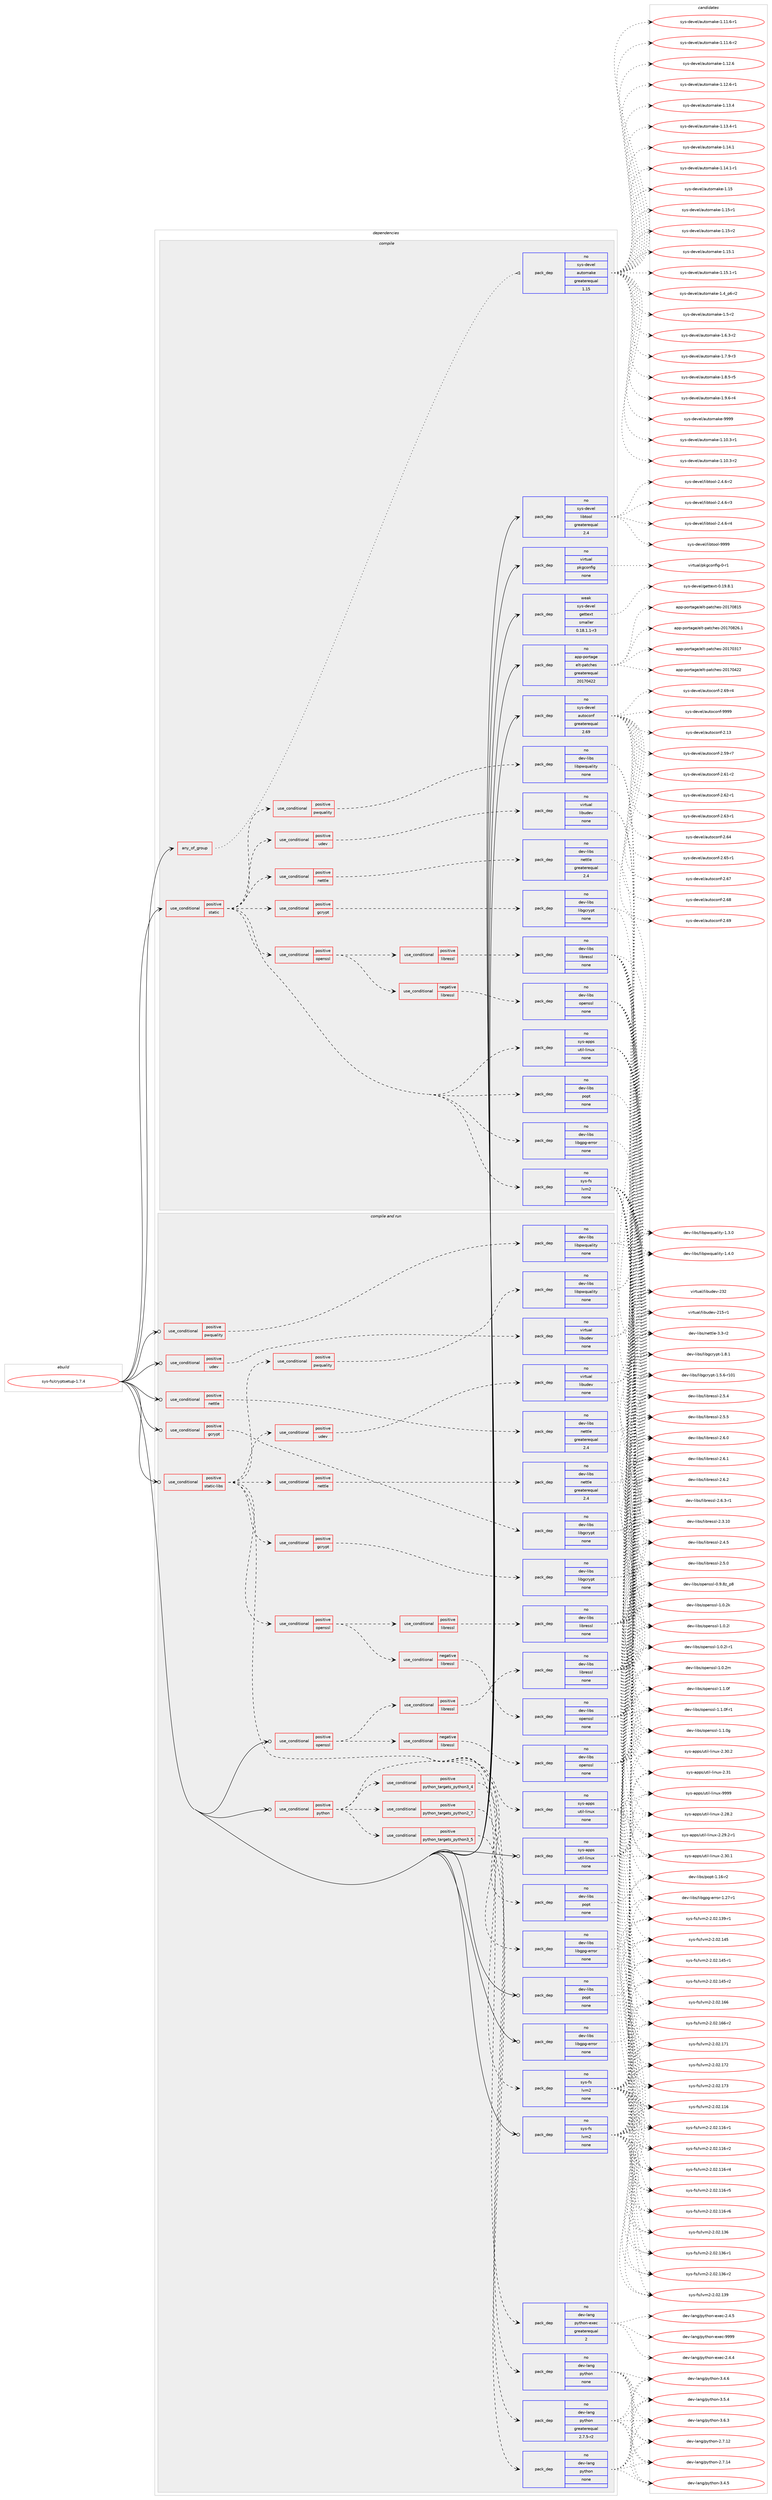 digraph prolog {

# *************
# Graph options
# *************

newrank=true;
concentrate=true;
compound=true;
graph [rankdir=LR,fontname=Helvetica,fontsize=10,ranksep=1.5];#, ranksep=2.5, nodesep=0.2];
edge  [arrowhead=vee];
node  [fontname=Helvetica,fontsize=10];

# **********
# The ebuild
# **********

subgraph cluster_leftcol {
color=gray;
rank=same;
label=<<i>ebuild</i>>;
id [label="sys-fs/cryptsetup-1.7.4", color=red, width=4, href="../sys-fs/cryptsetup-1.7.4.svg"];
}

# ****************
# The dependencies
# ****************

subgraph cluster_midcol {
color=gray;
label=<<i>dependencies</i>>;
subgraph cluster_compile {
fillcolor="#eeeeee";
style=filled;
label=<<i>compile</i>>;
subgraph any8209 {
dependency487549 [label=<<TABLE BORDER="0" CELLBORDER="1" CELLSPACING="0" CELLPADDING="4"><TR><TD CELLPADDING="10">any_of_group</TD></TR></TABLE>>, shape=none, color=red];subgraph pack362315 {
dependency487550 [label=<<TABLE BORDER="0" CELLBORDER="1" CELLSPACING="0" CELLPADDING="4" WIDTH="220"><TR><TD ROWSPAN="6" CELLPADDING="30">pack_dep</TD></TR><TR><TD WIDTH="110">no</TD></TR><TR><TD>sys-devel</TD></TR><TR><TD>automake</TD></TR><TR><TD>greaterequal</TD></TR><TR><TD>1.15</TD></TR></TABLE>>, shape=none, color=blue];
}
dependency487549:e -> dependency487550:w [weight=20,style="dotted",arrowhead="oinv"];
}
id:e -> dependency487549:w [weight=20,style="solid",arrowhead="vee"];
subgraph cond116726 {
dependency487551 [label=<<TABLE BORDER="0" CELLBORDER="1" CELLSPACING="0" CELLPADDING="4"><TR><TD ROWSPAN="3" CELLPADDING="10">use_conditional</TD></TR><TR><TD>positive</TD></TR><TR><TD>static</TD></TR></TABLE>>, shape=none, color=red];
subgraph pack362316 {
dependency487552 [label=<<TABLE BORDER="0" CELLBORDER="1" CELLSPACING="0" CELLPADDING="4" WIDTH="220"><TR><TD ROWSPAN="6" CELLPADDING="30">pack_dep</TD></TR><TR><TD WIDTH="110">no</TD></TR><TR><TD>dev-libs</TD></TR><TR><TD>libgpg-error</TD></TR><TR><TD>none</TD></TR><TR><TD></TD></TR></TABLE>>, shape=none, color=blue];
}
dependency487551:e -> dependency487552:w [weight=20,style="dashed",arrowhead="vee"];
subgraph pack362317 {
dependency487553 [label=<<TABLE BORDER="0" CELLBORDER="1" CELLSPACING="0" CELLPADDING="4" WIDTH="220"><TR><TD ROWSPAN="6" CELLPADDING="30">pack_dep</TD></TR><TR><TD WIDTH="110">no</TD></TR><TR><TD>dev-libs</TD></TR><TR><TD>popt</TD></TR><TR><TD>none</TD></TR><TR><TD></TD></TR></TABLE>>, shape=none, color=blue];
}
dependency487551:e -> dependency487553:w [weight=20,style="dashed",arrowhead="vee"];
subgraph pack362318 {
dependency487554 [label=<<TABLE BORDER="0" CELLBORDER="1" CELLSPACING="0" CELLPADDING="4" WIDTH="220"><TR><TD ROWSPAN="6" CELLPADDING="30">pack_dep</TD></TR><TR><TD WIDTH="110">no</TD></TR><TR><TD>sys-apps</TD></TR><TR><TD>util-linux</TD></TR><TR><TD>none</TD></TR><TR><TD></TD></TR></TABLE>>, shape=none, color=blue];
}
dependency487551:e -> dependency487554:w [weight=20,style="dashed",arrowhead="vee"];
subgraph cond116727 {
dependency487555 [label=<<TABLE BORDER="0" CELLBORDER="1" CELLSPACING="0" CELLPADDING="4"><TR><TD ROWSPAN="3" CELLPADDING="10">use_conditional</TD></TR><TR><TD>positive</TD></TR><TR><TD>gcrypt</TD></TR></TABLE>>, shape=none, color=red];
subgraph pack362319 {
dependency487556 [label=<<TABLE BORDER="0" CELLBORDER="1" CELLSPACING="0" CELLPADDING="4" WIDTH="220"><TR><TD ROWSPAN="6" CELLPADDING="30">pack_dep</TD></TR><TR><TD WIDTH="110">no</TD></TR><TR><TD>dev-libs</TD></TR><TR><TD>libgcrypt</TD></TR><TR><TD>none</TD></TR><TR><TD></TD></TR></TABLE>>, shape=none, color=blue];
}
dependency487555:e -> dependency487556:w [weight=20,style="dashed",arrowhead="vee"];
}
dependency487551:e -> dependency487555:w [weight=20,style="dashed",arrowhead="vee"];
subgraph cond116728 {
dependency487557 [label=<<TABLE BORDER="0" CELLBORDER="1" CELLSPACING="0" CELLPADDING="4"><TR><TD ROWSPAN="3" CELLPADDING="10">use_conditional</TD></TR><TR><TD>positive</TD></TR><TR><TD>nettle</TD></TR></TABLE>>, shape=none, color=red];
subgraph pack362320 {
dependency487558 [label=<<TABLE BORDER="0" CELLBORDER="1" CELLSPACING="0" CELLPADDING="4" WIDTH="220"><TR><TD ROWSPAN="6" CELLPADDING="30">pack_dep</TD></TR><TR><TD WIDTH="110">no</TD></TR><TR><TD>dev-libs</TD></TR><TR><TD>nettle</TD></TR><TR><TD>greaterequal</TD></TR><TR><TD>2.4</TD></TR></TABLE>>, shape=none, color=blue];
}
dependency487557:e -> dependency487558:w [weight=20,style="dashed",arrowhead="vee"];
}
dependency487551:e -> dependency487557:w [weight=20,style="dashed",arrowhead="vee"];
subgraph cond116729 {
dependency487559 [label=<<TABLE BORDER="0" CELLBORDER="1" CELLSPACING="0" CELLPADDING="4"><TR><TD ROWSPAN="3" CELLPADDING="10">use_conditional</TD></TR><TR><TD>positive</TD></TR><TR><TD>openssl</TD></TR></TABLE>>, shape=none, color=red];
subgraph cond116730 {
dependency487560 [label=<<TABLE BORDER="0" CELLBORDER="1" CELLSPACING="0" CELLPADDING="4"><TR><TD ROWSPAN="3" CELLPADDING="10">use_conditional</TD></TR><TR><TD>negative</TD></TR><TR><TD>libressl</TD></TR></TABLE>>, shape=none, color=red];
subgraph pack362321 {
dependency487561 [label=<<TABLE BORDER="0" CELLBORDER="1" CELLSPACING="0" CELLPADDING="4" WIDTH="220"><TR><TD ROWSPAN="6" CELLPADDING="30">pack_dep</TD></TR><TR><TD WIDTH="110">no</TD></TR><TR><TD>dev-libs</TD></TR><TR><TD>openssl</TD></TR><TR><TD>none</TD></TR><TR><TD></TD></TR></TABLE>>, shape=none, color=blue];
}
dependency487560:e -> dependency487561:w [weight=20,style="dashed",arrowhead="vee"];
}
dependency487559:e -> dependency487560:w [weight=20,style="dashed",arrowhead="vee"];
subgraph cond116731 {
dependency487562 [label=<<TABLE BORDER="0" CELLBORDER="1" CELLSPACING="0" CELLPADDING="4"><TR><TD ROWSPAN="3" CELLPADDING="10">use_conditional</TD></TR><TR><TD>positive</TD></TR><TR><TD>libressl</TD></TR></TABLE>>, shape=none, color=red];
subgraph pack362322 {
dependency487563 [label=<<TABLE BORDER="0" CELLBORDER="1" CELLSPACING="0" CELLPADDING="4" WIDTH="220"><TR><TD ROWSPAN="6" CELLPADDING="30">pack_dep</TD></TR><TR><TD WIDTH="110">no</TD></TR><TR><TD>dev-libs</TD></TR><TR><TD>libressl</TD></TR><TR><TD>none</TD></TR><TR><TD></TD></TR></TABLE>>, shape=none, color=blue];
}
dependency487562:e -> dependency487563:w [weight=20,style="dashed",arrowhead="vee"];
}
dependency487559:e -> dependency487562:w [weight=20,style="dashed",arrowhead="vee"];
}
dependency487551:e -> dependency487559:w [weight=20,style="dashed",arrowhead="vee"];
subgraph cond116732 {
dependency487564 [label=<<TABLE BORDER="0" CELLBORDER="1" CELLSPACING="0" CELLPADDING="4"><TR><TD ROWSPAN="3" CELLPADDING="10">use_conditional</TD></TR><TR><TD>positive</TD></TR><TR><TD>pwquality</TD></TR></TABLE>>, shape=none, color=red];
subgraph pack362323 {
dependency487565 [label=<<TABLE BORDER="0" CELLBORDER="1" CELLSPACING="0" CELLPADDING="4" WIDTH="220"><TR><TD ROWSPAN="6" CELLPADDING="30">pack_dep</TD></TR><TR><TD WIDTH="110">no</TD></TR><TR><TD>dev-libs</TD></TR><TR><TD>libpwquality</TD></TR><TR><TD>none</TD></TR><TR><TD></TD></TR></TABLE>>, shape=none, color=blue];
}
dependency487564:e -> dependency487565:w [weight=20,style="dashed",arrowhead="vee"];
}
dependency487551:e -> dependency487564:w [weight=20,style="dashed",arrowhead="vee"];
subgraph pack362324 {
dependency487566 [label=<<TABLE BORDER="0" CELLBORDER="1" CELLSPACING="0" CELLPADDING="4" WIDTH="220"><TR><TD ROWSPAN="6" CELLPADDING="30">pack_dep</TD></TR><TR><TD WIDTH="110">no</TD></TR><TR><TD>sys-fs</TD></TR><TR><TD>lvm2</TD></TR><TR><TD>none</TD></TR><TR><TD></TD></TR></TABLE>>, shape=none, color=blue];
}
dependency487551:e -> dependency487566:w [weight=20,style="dashed",arrowhead="vee"];
subgraph cond116733 {
dependency487567 [label=<<TABLE BORDER="0" CELLBORDER="1" CELLSPACING="0" CELLPADDING="4"><TR><TD ROWSPAN="3" CELLPADDING="10">use_conditional</TD></TR><TR><TD>positive</TD></TR><TR><TD>udev</TD></TR></TABLE>>, shape=none, color=red];
subgraph pack362325 {
dependency487568 [label=<<TABLE BORDER="0" CELLBORDER="1" CELLSPACING="0" CELLPADDING="4" WIDTH="220"><TR><TD ROWSPAN="6" CELLPADDING="30">pack_dep</TD></TR><TR><TD WIDTH="110">no</TD></TR><TR><TD>virtual</TD></TR><TR><TD>libudev</TD></TR><TR><TD>none</TD></TR><TR><TD></TD></TR></TABLE>>, shape=none, color=blue];
}
dependency487567:e -> dependency487568:w [weight=20,style="dashed",arrowhead="vee"];
}
dependency487551:e -> dependency487567:w [weight=20,style="dashed",arrowhead="vee"];
}
id:e -> dependency487551:w [weight=20,style="solid",arrowhead="vee"];
subgraph pack362326 {
dependency487569 [label=<<TABLE BORDER="0" CELLBORDER="1" CELLSPACING="0" CELLPADDING="4" WIDTH="220"><TR><TD ROWSPAN="6" CELLPADDING="30">pack_dep</TD></TR><TR><TD WIDTH="110">no</TD></TR><TR><TD>app-portage</TD></TR><TR><TD>elt-patches</TD></TR><TR><TD>greaterequal</TD></TR><TR><TD>20170422</TD></TR></TABLE>>, shape=none, color=blue];
}
id:e -> dependency487569:w [weight=20,style="solid",arrowhead="vee"];
subgraph pack362327 {
dependency487570 [label=<<TABLE BORDER="0" CELLBORDER="1" CELLSPACING="0" CELLPADDING="4" WIDTH="220"><TR><TD ROWSPAN="6" CELLPADDING="30">pack_dep</TD></TR><TR><TD WIDTH="110">no</TD></TR><TR><TD>sys-devel</TD></TR><TR><TD>autoconf</TD></TR><TR><TD>greaterequal</TD></TR><TR><TD>2.69</TD></TR></TABLE>>, shape=none, color=blue];
}
id:e -> dependency487570:w [weight=20,style="solid",arrowhead="vee"];
subgraph pack362328 {
dependency487571 [label=<<TABLE BORDER="0" CELLBORDER="1" CELLSPACING="0" CELLPADDING="4" WIDTH="220"><TR><TD ROWSPAN="6" CELLPADDING="30">pack_dep</TD></TR><TR><TD WIDTH="110">no</TD></TR><TR><TD>sys-devel</TD></TR><TR><TD>libtool</TD></TR><TR><TD>greaterequal</TD></TR><TR><TD>2.4</TD></TR></TABLE>>, shape=none, color=blue];
}
id:e -> dependency487571:w [weight=20,style="solid",arrowhead="vee"];
subgraph pack362329 {
dependency487572 [label=<<TABLE BORDER="0" CELLBORDER="1" CELLSPACING="0" CELLPADDING="4" WIDTH="220"><TR><TD ROWSPAN="6" CELLPADDING="30">pack_dep</TD></TR><TR><TD WIDTH="110">no</TD></TR><TR><TD>virtual</TD></TR><TR><TD>pkgconfig</TD></TR><TR><TD>none</TD></TR><TR><TD></TD></TR></TABLE>>, shape=none, color=blue];
}
id:e -> dependency487572:w [weight=20,style="solid",arrowhead="vee"];
subgraph pack362330 {
dependency487573 [label=<<TABLE BORDER="0" CELLBORDER="1" CELLSPACING="0" CELLPADDING="4" WIDTH="220"><TR><TD ROWSPAN="6" CELLPADDING="30">pack_dep</TD></TR><TR><TD WIDTH="110">weak</TD></TR><TR><TD>sys-devel</TD></TR><TR><TD>gettext</TD></TR><TR><TD>smaller</TD></TR><TR><TD>0.18.1.1-r3</TD></TR></TABLE>>, shape=none, color=blue];
}
id:e -> dependency487573:w [weight=20,style="solid",arrowhead="vee"];
}
subgraph cluster_compileandrun {
fillcolor="#eeeeee";
style=filled;
label=<<i>compile and run</i>>;
subgraph cond116734 {
dependency487574 [label=<<TABLE BORDER="0" CELLBORDER="1" CELLSPACING="0" CELLPADDING="4"><TR><TD ROWSPAN="3" CELLPADDING="10">use_conditional</TD></TR><TR><TD>positive</TD></TR><TR><TD>gcrypt</TD></TR></TABLE>>, shape=none, color=red];
subgraph pack362331 {
dependency487575 [label=<<TABLE BORDER="0" CELLBORDER="1" CELLSPACING="0" CELLPADDING="4" WIDTH="220"><TR><TD ROWSPAN="6" CELLPADDING="30">pack_dep</TD></TR><TR><TD WIDTH="110">no</TD></TR><TR><TD>dev-libs</TD></TR><TR><TD>libgcrypt</TD></TR><TR><TD>none</TD></TR><TR><TD></TD></TR></TABLE>>, shape=none, color=blue];
}
dependency487574:e -> dependency487575:w [weight=20,style="dashed",arrowhead="vee"];
}
id:e -> dependency487574:w [weight=20,style="solid",arrowhead="odotvee"];
subgraph cond116735 {
dependency487576 [label=<<TABLE BORDER="0" CELLBORDER="1" CELLSPACING="0" CELLPADDING="4"><TR><TD ROWSPAN="3" CELLPADDING="10">use_conditional</TD></TR><TR><TD>positive</TD></TR><TR><TD>nettle</TD></TR></TABLE>>, shape=none, color=red];
subgraph pack362332 {
dependency487577 [label=<<TABLE BORDER="0" CELLBORDER="1" CELLSPACING="0" CELLPADDING="4" WIDTH="220"><TR><TD ROWSPAN="6" CELLPADDING="30">pack_dep</TD></TR><TR><TD WIDTH="110">no</TD></TR><TR><TD>dev-libs</TD></TR><TR><TD>nettle</TD></TR><TR><TD>greaterequal</TD></TR><TR><TD>2.4</TD></TR></TABLE>>, shape=none, color=blue];
}
dependency487576:e -> dependency487577:w [weight=20,style="dashed",arrowhead="vee"];
}
id:e -> dependency487576:w [weight=20,style="solid",arrowhead="odotvee"];
subgraph cond116736 {
dependency487578 [label=<<TABLE BORDER="0" CELLBORDER="1" CELLSPACING="0" CELLPADDING="4"><TR><TD ROWSPAN="3" CELLPADDING="10">use_conditional</TD></TR><TR><TD>positive</TD></TR><TR><TD>openssl</TD></TR></TABLE>>, shape=none, color=red];
subgraph cond116737 {
dependency487579 [label=<<TABLE BORDER="0" CELLBORDER="1" CELLSPACING="0" CELLPADDING="4"><TR><TD ROWSPAN="3" CELLPADDING="10">use_conditional</TD></TR><TR><TD>negative</TD></TR><TR><TD>libressl</TD></TR></TABLE>>, shape=none, color=red];
subgraph pack362333 {
dependency487580 [label=<<TABLE BORDER="0" CELLBORDER="1" CELLSPACING="0" CELLPADDING="4" WIDTH="220"><TR><TD ROWSPAN="6" CELLPADDING="30">pack_dep</TD></TR><TR><TD WIDTH="110">no</TD></TR><TR><TD>dev-libs</TD></TR><TR><TD>openssl</TD></TR><TR><TD>none</TD></TR><TR><TD></TD></TR></TABLE>>, shape=none, color=blue];
}
dependency487579:e -> dependency487580:w [weight=20,style="dashed",arrowhead="vee"];
}
dependency487578:e -> dependency487579:w [weight=20,style="dashed",arrowhead="vee"];
subgraph cond116738 {
dependency487581 [label=<<TABLE BORDER="0" CELLBORDER="1" CELLSPACING="0" CELLPADDING="4"><TR><TD ROWSPAN="3" CELLPADDING="10">use_conditional</TD></TR><TR><TD>positive</TD></TR><TR><TD>libressl</TD></TR></TABLE>>, shape=none, color=red];
subgraph pack362334 {
dependency487582 [label=<<TABLE BORDER="0" CELLBORDER="1" CELLSPACING="0" CELLPADDING="4" WIDTH="220"><TR><TD ROWSPAN="6" CELLPADDING="30">pack_dep</TD></TR><TR><TD WIDTH="110">no</TD></TR><TR><TD>dev-libs</TD></TR><TR><TD>libressl</TD></TR><TR><TD>none</TD></TR><TR><TD></TD></TR></TABLE>>, shape=none, color=blue];
}
dependency487581:e -> dependency487582:w [weight=20,style="dashed",arrowhead="vee"];
}
dependency487578:e -> dependency487581:w [weight=20,style="dashed",arrowhead="vee"];
}
id:e -> dependency487578:w [weight=20,style="solid",arrowhead="odotvee"];
subgraph cond116739 {
dependency487583 [label=<<TABLE BORDER="0" CELLBORDER="1" CELLSPACING="0" CELLPADDING="4"><TR><TD ROWSPAN="3" CELLPADDING="10">use_conditional</TD></TR><TR><TD>positive</TD></TR><TR><TD>pwquality</TD></TR></TABLE>>, shape=none, color=red];
subgraph pack362335 {
dependency487584 [label=<<TABLE BORDER="0" CELLBORDER="1" CELLSPACING="0" CELLPADDING="4" WIDTH="220"><TR><TD ROWSPAN="6" CELLPADDING="30">pack_dep</TD></TR><TR><TD WIDTH="110">no</TD></TR><TR><TD>dev-libs</TD></TR><TR><TD>libpwquality</TD></TR><TR><TD>none</TD></TR><TR><TD></TD></TR></TABLE>>, shape=none, color=blue];
}
dependency487583:e -> dependency487584:w [weight=20,style="dashed",arrowhead="vee"];
}
id:e -> dependency487583:w [weight=20,style="solid",arrowhead="odotvee"];
subgraph cond116740 {
dependency487585 [label=<<TABLE BORDER="0" CELLBORDER="1" CELLSPACING="0" CELLPADDING="4"><TR><TD ROWSPAN="3" CELLPADDING="10">use_conditional</TD></TR><TR><TD>positive</TD></TR><TR><TD>python</TD></TR></TABLE>>, shape=none, color=red];
subgraph cond116741 {
dependency487586 [label=<<TABLE BORDER="0" CELLBORDER="1" CELLSPACING="0" CELLPADDING="4"><TR><TD ROWSPAN="3" CELLPADDING="10">use_conditional</TD></TR><TR><TD>positive</TD></TR><TR><TD>python_targets_python2_7</TD></TR></TABLE>>, shape=none, color=red];
subgraph pack362336 {
dependency487587 [label=<<TABLE BORDER="0" CELLBORDER="1" CELLSPACING="0" CELLPADDING="4" WIDTH="220"><TR><TD ROWSPAN="6" CELLPADDING="30">pack_dep</TD></TR><TR><TD WIDTH="110">no</TD></TR><TR><TD>dev-lang</TD></TR><TR><TD>python</TD></TR><TR><TD>greaterequal</TD></TR><TR><TD>2.7.5-r2</TD></TR></TABLE>>, shape=none, color=blue];
}
dependency487586:e -> dependency487587:w [weight=20,style="dashed",arrowhead="vee"];
}
dependency487585:e -> dependency487586:w [weight=20,style="dashed",arrowhead="vee"];
subgraph cond116742 {
dependency487588 [label=<<TABLE BORDER="0" CELLBORDER="1" CELLSPACING="0" CELLPADDING="4"><TR><TD ROWSPAN="3" CELLPADDING="10">use_conditional</TD></TR><TR><TD>positive</TD></TR><TR><TD>python_targets_python3_4</TD></TR></TABLE>>, shape=none, color=red];
subgraph pack362337 {
dependency487589 [label=<<TABLE BORDER="0" CELLBORDER="1" CELLSPACING="0" CELLPADDING="4" WIDTH="220"><TR><TD ROWSPAN="6" CELLPADDING="30">pack_dep</TD></TR><TR><TD WIDTH="110">no</TD></TR><TR><TD>dev-lang</TD></TR><TR><TD>python</TD></TR><TR><TD>none</TD></TR><TR><TD></TD></TR></TABLE>>, shape=none, color=blue];
}
dependency487588:e -> dependency487589:w [weight=20,style="dashed",arrowhead="vee"];
}
dependency487585:e -> dependency487588:w [weight=20,style="dashed",arrowhead="vee"];
subgraph cond116743 {
dependency487590 [label=<<TABLE BORDER="0" CELLBORDER="1" CELLSPACING="0" CELLPADDING="4"><TR><TD ROWSPAN="3" CELLPADDING="10">use_conditional</TD></TR><TR><TD>positive</TD></TR><TR><TD>python_targets_python3_5</TD></TR></TABLE>>, shape=none, color=red];
subgraph pack362338 {
dependency487591 [label=<<TABLE BORDER="0" CELLBORDER="1" CELLSPACING="0" CELLPADDING="4" WIDTH="220"><TR><TD ROWSPAN="6" CELLPADDING="30">pack_dep</TD></TR><TR><TD WIDTH="110">no</TD></TR><TR><TD>dev-lang</TD></TR><TR><TD>python</TD></TR><TR><TD>none</TD></TR><TR><TD></TD></TR></TABLE>>, shape=none, color=blue];
}
dependency487590:e -> dependency487591:w [weight=20,style="dashed",arrowhead="vee"];
}
dependency487585:e -> dependency487590:w [weight=20,style="dashed",arrowhead="vee"];
subgraph pack362339 {
dependency487592 [label=<<TABLE BORDER="0" CELLBORDER="1" CELLSPACING="0" CELLPADDING="4" WIDTH="220"><TR><TD ROWSPAN="6" CELLPADDING="30">pack_dep</TD></TR><TR><TD WIDTH="110">no</TD></TR><TR><TD>dev-lang</TD></TR><TR><TD>python-exec</TD></TR><TR><TD>greaterequal</TD></TR><TR><TD>2</TD></TR></TABLE>>, shape=none, color=blue];
}
dependency487585:e -> dependency487592:w [weight=20,style="dashed",arrowhead="vee"];
}
id:e -> dependency487585:w [weight=20,style="solid",arrowhead="odotvee"];
subgraph cond116744 {
dependency487593 [label=<<TABLE BORDER="0" CELLBORDER="1" CELLSPACING="0" CELLPADDING="4"><TR><TD ROWSPAN="3" CELLPADDING="10">use_conditional</TD></TR><TR><TD>positive</TD></TR><TR><TD>static-libs</TD></TR></TABLE>>, shape=none, color=red];
subgraph pack362340 {
dependency487594 [label=<<TABLE BORDER="0" CELLBORDER="1" CELLSPACING="0" CELLPADDING="4" WIDTH="220"><TR><TD ROWSPAN="6" CELLPADDING="30">pack_dep</TD></TR><TR><TD WIDTH="110">no</TD></TR><TR><TD>dev-libs</TD></TR><TR><TD>libgpg-error</TD></TR><TR><TD>none</TD></TR><TR><TD></TD></TR></TABLE>>, shape=none, color=blue];
}
dependency487593:e -> dependency487594:w [weight=20,style="dashed",arrowhead="vee"];
subgraph pack362341 {
dependency487595 [label=<<TABLE BORDER="0" CELLBORDER="1" CELLSPACING="0" CELLPADDING="4" WIDTH="220"><TR><TD ROWSPAN="6" CELLPADDING="30">pack_dep</TD></TR><TR><TD WIDTH="110">no</TD></TR><TR><TD>dev-libs</TD></TR><TR><TD>popt</TD></TR><TR><TD>none</TD></TR><TR><TD></TD></TR></TABLE>>, shape=none, color=blue];
}
dependency487593:e -> dependency487595:w [weight=20,style="dashed",arrowhead="vee"];
subgraph pack362342 {
dependency487596 [label=<<TABLE BORDER="0" CELLBORDER="1" CELLSPACING="0" CELLPADDING="4" WIDTH="220"><TR><TD ROWSPAN="6" CELLPADDING="30">pack_dep</TD></TR><TR><TD WIDTH="110">no</TD></TR><TR><TD>sys-apps</TD></TR><TR><TD>util-linux</TD></TR><TR><TD>none</TD></TR><TR><TD></TD></TR></TABLE>>, shape=none, color=blue];
}
dependency487593:e -> dependency487596:w [weight=20,style="dashed",arrowhead="vee"];
subgraph cond116745 {
dependency487597 [label=<<TABLE BORDER="0" CELLBORDER="1" CELLSPACING="0" CELLPADDING="4"><TR><TD ROWSPAN="3" CELLPADDING="10">use_conditional</TD></TR><TR><TD>positive</TD></TR><TR><TD>gcrypt</TD></TR></TABLE>>, shape=none, color=red];
subgraph pack362343 {
dependency487598 [label=<<TABLE BORDER="0" CELLBORDER="1" CELLSPACING="0" CELLPADDING="4" WIDTH="220"><TR><TD ROWSPAN="6" CELLPADDING="30">pack_dep</TD></TR><TR><TD WIDTH="110">no</TD></TR><TR><TD>dev-libs</TD></TR><TR><TD>libgcrypt</TD></TR><TR><TD>none</TD></TR><TR><TD></TD></TR></TABLE>>, shape=none, color=blue];
}
dependency487597:e -> dependency487598:w [weight=20,style="dashed",arrowhead="vee"];
}
dependency487593:e -> dependency487597:w [weight=20,style="dashed",arrowhead="vee"];
subgraph cond116746 {
dependency487599 [label=<<TABLE BORDER="0" CELLBORDER="1" CELLSPACING="0" CELLPADDING="4"><TR><TD ROWSPAN="3" CELLPADDING="10">use_conditional</TD></TR><TR><TD>positive</TD></TR><TR><TD>nettle</TD></TR></TABLE>>, shape=none, color=red];
subgraph pack362344 {
dependency487600 [label=<<TABLE BORDER="0" CELLBORDER="1" CELLSPACING="0" CELLPADDING="4" WIDTH="220"><TR><TD ROWSPAN="6" CELLPADDING="30">pack_dep</TD></TR><TR><TD WIDTH="110">no</TD></TR><TR><TD>dev-libs</TD></TR><TR><TD>nettle</TD></TR><TR><TD>greaterequal</TD></TR><TR><TD>2.4</TD></TR></TABLE>>, shape=none, color=blue];
}
dependency487599:e -> dependency487600:w [weight=20,style="dashed",arrowhead="vee"];
}
dependency487593:e -> dependency487599:w [weight=20,style="dashed",arrowhead="vee"];
subgraph cond116747 {
dependency487601 [label=<<TABLE BORDER="0" CELLBORDER="1" CELLSPACING="0" CELLPADDING="4"><TR><TD ROWSPAN="3" CELLPADDING="10">use_conditional</TD></TR><TR><TD>positive</TD></TR><TR><TD>openssl</TD></TR></TABLE>>, shape=none, color=red];
subgraph cond116748 {
dependency487602 [label=<<TABLE BORDER="0" CELLBORDER="1" CELLSPACING="0" CELLPADDING="4"><TR><TD ROWSPAN="3" CELLPADDING="10">use_conditional</TD></TR><TR><TD>negative</TD></TR><TR><TD>libressl</TD></TR></TABLE>>, shape=none, color=red];
subgraph pack362345 {
dependency487603 [label=<<TABLE BORDER="0" CELLBORDER="1" CELLSPACING="0" CELLPADDING="4" WIDTH="220"><TR><TD ROWSPAN="6" CELLPADDING="30">pack_dep</TD></TR><TR><TD WIDTH="110">no</TD></TR><TR><TD>dev-libs</TD></TR><TR><TD>openssl</TD></TR><TR><TD>none</TD></TR><TR><TD></TD></TR></TABLE>>, shape=none, color=blue];
}
dependency487602:e -> dependency487603:w [weight=20,style="dashed",arrowhead="vee"];
}
dependency487601:e -> dependency487602:w [weight=20,style="dashed",arrowhead="vee"];
subgraph cond116749 {
dependency487604 [label=<<TABLE BORDER="0" CELLBORDER="1" CELLSPACING="0" CELLPADDING="4"><TR><TD ROWSPAN="3" CELLPADDING="10">use_conditional</TD></TR><TR><TD>positive</TD></TR><TR><TD>libressl</TD></TR></TABLE>>, shape=none, color=red];
subgraph pack362346 {
dependency487605 [label=<<TABLE BORDER="0" CELLBORDER="1" CELLSPACING="0" CELLPADDING="4" WIDTH="220"><TR><TD ROWSPAN="6" CELLPADDING="30">pack_dep</TD></TR><TR><TD WIDTH="110">no</TD></TR><TR><TD>dev-libs</TD></TR><TR><TD>libressl</TD></TR><TR><TD>none</TD></TR><TR><TD></TD></TR></TABLE>>, shape=none, color=blue];
}
dependency487604:e -> dependency487605:w [weight=20,style="dashed",arrowhead="vee"];
}
dependency487601:e -> dependency487604:w [weight=20,style="dashed",arrowhead="vee"];
}
dependency487593:e -> dependency487601:w [weight=20,style="dashed",arrowhead="vee"];
subgraph cond116750 {
dependency487606 [label=<<TABLE BORDER="0" CELLBORDER="1" CELLSPACING="0" CELLPADDING="4"><TR><TD ROWSPAN="3" CELLPADDING="10">use_conditional</TD></TR><TR><TD>positive</TD></TR><TR><TD>pwquality</TD></TR></TABLE>>, shape=none, color=red];
subgraph pack362347 {
dependency487607 [label=<<TABLE BORDER="0" CELLBORDER="1" CELLSPACING="0" CELLPADDING="4" WIDTH="220"><TR><TD ROWSPAN="6" CELLPADDING="30">pack_dep</TD></TR><TR><TD WIDTH="110">no</TD></TR><TR><TD>dev-libs</TD></TR><TR><TD>libpwquality</TD></TR><TR><TD>none</TD></TR><TR><TD></TD></TR></TABLE>>, shape=none, color=blue];
}
dependency487606:e -> dependency487607:w [weight=20,style="dashed",arrowhead="vee"];
}
dependency487593:e -> dependency487606:w [weight=20,style="dashed",arrowhead="vee"];
subgraph pack362348 {
dependency487608 [label=<<TABLE BORDER="0" CELLBORDER="1" CELLSPACING="0" CELLPADDING="4" WIDTH="220"><TR><TD ROWSPAN="6" CELLPADDING="30">pack_dep</TD></TR><TR><TD WIDTH="110">no</TD></TR><TR><TD>sys-fs</TD></TR><TR><TD>lvm2</TD></TR><TR><TD>none</TD></TR><TR><TD></TD></TR></TABLE>>, shape=none, color=blue];
}
dependency487593:e -> dependency487608:w [weight=20,style="dashed",arrowhead="vee"];
subgraph cond116751 {
dependency487609 [label=<<TABLE BORDER="0" CELLBORDER="1" CELLSPACING="0" CELLPADDING="4"><TR><TD ROWSPAN="3" CELLPADDING="10">use_conditional</TD></TR><TR><TD>positive</TD></TR><TR><TD>udev</TD></TR></TABLE>>, shape=none, color=red];
subgraph pack362349 {
dependency487610 [label=<<TABLE BORDER="0" CELLBORDER="1" CELLSPACING="0" CELLPADDING="4" WIDTH="220"><TR><TD ROWSPAN="6" CELLPADDING="30">pack_dep</TD></TR><TR><TD WIDTH="110">no</TD></TR><TR><TD>virtual</TD></TR><TR><TD>libudev</TD></TR><TR><TD>none</TD></TR><TR><TD></TD></TR></TABLE>>, shape=none, color=blue];
}
dependency487609:e -> dependency487610:w [weight=20,style="dashed",arrowhead="vee"];
}
dependency487593:e -> dependency487609:w [weight=20,style="dashed",arrowhead="vee"];
}
id:e -> dependency487593:w [weight=20,style="solid",arrowhead="odotvee"];
subgraph cond116752 {
dependency487611 [label=<<TABLE BORDER="0" CELLBORDER="1" CELLSPACING="0" CELLPADDING="4"><TR><TD ROWSPAN="3" CELLPADDING="10">use_conditional</TD></TR><TR><TD>positive</TD></TR><TR><TD>udev</TD></TR></TABLE>>, shape=none, color=red];
subgraph pack362350 {
dependency487612 [label=<<TABLE BORDER="0" CELLBORDER="1" CELLSPACING="0" CELLPADDING="4" WIDTH="220"><TR><TD ROWSPAN="6" CELLPADDING="30">pack_dep</TD></TR><TR><TD WIDTH="110">no</TD></TR><TR><TD>virtual</TD></TR><TR><TD>libudev</TD></TR><TR><TD>none</TD></TR><TR><TD></TD></TR></TABLE>>, shape=none, color=blue];
}
dependency487611:e -> dependency487612:w [weight=20,style="dashed",arrowhead="vee"];
}
id:e -> dependency487611:w [weight=20,style="solid",arrowhead="odotvee"];
subgraph pack362351 {
dependency487613 [label=<<TABLE BORDER="0" CELLBORDER="1" CELLSPACING="0" CELLPADDING="4" WIDTH="220"><TR><TD ROWSPAN="6" CELLPADDING="30">pack_dep</TD></TR><TR><TD WIDTH="110">no</TD></TR><TR><TD>dev-libs</TD></TR><TR><TD>libgpg-error</TD></TR><TR><TD>none</TD></TR><TR><TD></TD></TR></TABLE>>, shape=none, color=blue];
}
id:e -> dependency487613:w [weight=20,style="solid",arrowhead="odotvee"];
subgraph pack362352 {
dependency487614 [label=<<TABLE BORDER="0" CELLBORDER="1" CELLSPACING="0" CELLPADDING="4" WIDTH="220"><TR><TD ROWSPAN="6" CELLPADDING="30">pack_dep</TD></TR><TR><TD WIDTH="110">no</TD></TR><TR><TD>dev-libs</TD></TR><TR><TD>popt</TD></TR><TR><TD>none</TD></TR><TR><TD></TD></TR></TABLE>>, shape=none, color=blue];
}
id:e -> dependency487614:w [weight=20,style="solid",arrowhead="odotvee"];
subgraph pack362353 {
dependency487615 [label=<<TABLE BORDER="0" CELLBORDER="1" CELLSPACING="0" CELLPADDING="4" WIDTH="220"><TR><TD ROWSPAN="6" CELLPADDING="30">pack_dep</TD></TR><TR><TD WIDTH="110">no</TD></TR><TR><TD>sys-apps</TD></TR><TR><TD>util-linux</TD></TR><TR><TD>none</TD></TR><TR><TD></TD></TR></TABLE>>, shape=none, color=blue];
}
id:e -> dependency487615:w [weight=20,style="solid",arrowhead="odotvee"];
subgraph pack362354 {
dependency487616 [label=<<TABLE BORDER="0" CELLBORDER="1" CELLSPACING="0" CELLPADDING="4" WIDTH="220"><TR><TD ROWSPAN="6" CELLPADDING="30">pack_dep</TD></TR><TR><TD WIDTH="110">no</TD></TR><TR><TD>sys-fs</TD></TR><TR><TD>lvm2</TD></TR><TR><TD>none</TD></TR><TR><TD></TD></TR></TABLE>>, shape=none, color=blue];
}
id:e -> dependency487616:w [weight=20,style="solid",arrowhead="odotvee"];
}
subgraph cluster_run {
fillcolor="#eeeeee";
style=filled;
label=<<i>run</i>>;
}
}

# **************
# The candidates
# **************

subgraph cluster_choices {
rank=same;
color=gray;
label=<<i>candidates</i>>;

subgraph choice362315 {
color=black;
nodesep=1;
choice11512111545100101118101108479711711611110997107101454946494846514511449 [label="sys-devel/automake-1.10.3-r1", color=red, width=4,href="../sys-devel/automake-1.10.3-r1.svg"];
choice11512111545100101118101108479711711611110997107101454946494846514511450 [label="sys-devel/automake-1.10.3-r2", color=red, width=4,href="../sys-devel/automake-1.10.3-r2.svg"];
choice11512111545100101118101108479711711611110997107101454946494946544511449 [label="sys-devel/automake-1.11.6-r1", color=red, width=4,href="../sys-devel/automake-1.11.6-r1.svg"];
choice11512111545100101118101108479711711611110997107101454946494946544511450 [label="sys-devel/automake-1.11.6-r2", color=red, width=4,href="../sys-devel/automake-1.11.6-r2.svg"];
choice1151211154510010111810110847971171161111099710710145494649504654 [label="sys-devel/automake-1.12.6", color=red, width=4,href="../sys-devel/automake-1.12.6.svg"];
choice11512111545100101118101108479711711611110997107101454946495046544511449 [label="sys-devel/automake-1.12.6-r1", color=red, width=4,href="../sys-devel/automake-1.12.6-r1.svg"];
choice1151211154510010111810110847971171161111099710710145494649514652 [label="sys-devel/automake-1.13.4", color=red, width=4,href="../sys-devel/automake-1.13.4.svg"];
choice11512111545100101118101108479711711611110997107101454946495146524511449 [label="sys-devel/automake-1.13.4-r1", color=red, width=4,href="../sys-devel/automake-1.13.4-r1.svg"];
choice1151211154510010111810110847971171161111099710710145494649524649 [label="sys-devel/automake-1.14.1", color=red, width=4,href="../sys-devel/automake-1.14.1.svg"];
choice11512111545100101118101108479711711611110997107101454946495246494511449 [label="sys-devel/automake-1.14.1-r1", color=red, width=4,href="../sys-devel/automake-1.14.1-r1.svg"];
choice115121115451001011181011084797117116111109971071014549464953 [label="sys-devel/automake-1.15", color=red, width=4,href="../sys-devel/automake-1.15.svg"];
choice1151211154510010111810110847971171161111099710710145494649534511449 [label="sys-devel/automake-1.15-r1", color=red, width=4,href="../sys-devel/automake-1.15-r1.svg"];
choice1151211154510010111810110847971171161111099710710145494649534511450 [label="sys-devel/automake-1.15-r2", color=red, width=4,href="../sys-devel/automake-1.15-r2.svg"];
choice1151211154510010111810110847971171161111099710710145494649534649 [label="sys-devel/automake-1.15.1", color=red, width=4,href="../sys-devel/automake-1.15.1.svg"];
choice11512111545100101118101108479711711611110997107101454946495346494511449 [label="sys-devel/automake-1.15.1-r1", color=red, width=4,href="../sys-devel/automake-1.15.1-r1.svg"];
choice115121115451001011181011084797117116111109971071014549465295112544511450 [label="sys-devel/automake-1.4_p6-r2", color=red, width=4,href="../sys-devel/automake-1.4_p6-r2.svg"];
choice11512111545100101118101108479711711611110997107101454946534511450 [label="sys-devel/automake-1.5-r2", color=red, width=4,href="../sys-devel/automake-1.5-r2.svg"];
choice115121115451001011181011084797117116111109971071014549465446514511450 [label="sys-devel/automake-1.6.3-r2", color=red, width=4,href="../sys-devel/automake-1.6.3-r2.svg"];
choice115121115451001011181011084797117116111109971071014549465546574511451 [label="sys-devel/automake-1.7.9-r3", color=red, width=4,href="../sys-devel/automake-1.7.9-r3.svg"];
choice115121115451001011181011084797117116111109971071014549465646534511453 [label="sys-devel/automake-1.8.5-r5", color=red, width=4,href="../sys-devel/automake-1.8.5-r5.svg"];
choice115121115451001011181011084797117116111109971071014549465746544511452 [label="sys-devel/automake-1.9.6-r4", color=red, width=4,href="../sys-devel/automake-1.9.6-r4.svg"];
choice115121115451001011181011084797117116111109971071014557575757 [label="sys-devel/automake-9999", color=red, width=4,href="../sys-devel/automake-9999.svg"];
dependency487550:e -> choice11512111545100101118101108479711711611110997107101454946494846514511449:w [style=dotted,weight="100"];
dependency487550:e -> choice11512111545100101118101108479711711611110997107101454946494846514511450:w [style=dotted,weight="100"];
dependency487550:e -> choice11512111545100101118101108479711711611110997107101454946494946544511449:w [style=dotted,weight="100"];
dependency487550:e -> choice11512111545100101118101108479711711611110997107101454946494946544511450:w [style=dotted,weight="100"];
dependency487550:e -> choice1151211154510010111810110847971171161111099710710145494649504654:w [style=dotted,weight="100"];
dependency487550:e -> choice11512111545100101118101108479711711611110997107101454946495046544511449:w [style=dotted,weight="100"];
dependency487550:e -> choice1151211154510010111810110847971171161111099710710145494649514652:w [style=dotted,weight="100"];
dependency487550:e -> choice11512111545100101118101108479711711611110997107101454946495146524511449:w [style=dotted,weight="100"];
dependency487550:e -> choice1151211154510010111810110847971171161111099710710145494649524649:w [style=dotted,weight="100"];
dependency487550:e -> choice11512111545100101118101108479711711611110997107101454946495246494511449:w [style=dotted,weight="100"];
dependency487550:e -> choice115121115451001011181011084797117116111109971071014549464953:w [style=dotted,weight="100"];
dependency487550:e -> choice1151211154510010111810110847971171161111099710710145494649534511449:w [style=dotted,weight="100"];
dependency487550:e -> choice1151211154510010111810110847971171161111099710710145494649534511450:w [style=dotted,weight="100"];
dependency487550:e -> choice1151211154510010111810110847971171161111099710710145494649534649:w [style=dotted,weight="100"];
dependency487550:e -> choice11512111545100101118101108479711711611110997107101454946495346494511449:w [style=dotted,weight="100"];
dependency487550:e -> choice115121115451001011181011084797117116111109971071014549465295112544511450:w [style=dotted,weight="100"];
dependency487550:e -> choice11512111545100101118101108479711711611110997107101454946534511450:w [style=dotted,weight="100"];
dependency487550:e -> choice115121115451001011181011084797117116111109971071014549465446514511450:w [style=dotted,weight="100"];
dependency487550:e -> choice115121115451001011181011084797117116111109971071014549465546574511451:w [style=dotted,weight="100"];
dependency487550:e -> choice115121115451001011181011084797117116111109971071014549465646534511453:w [style=dotted,weight="100"];
dependency487550:e -> choice115121115451001011181011084797117116111109971071014549465746544511452:w [style=dotted,weight="100"];
dependency487550:e -> choice115121115451001011181011084797117116111109971071014557575757:w [style=dotted,weight="100"];
}
subgraph choice362316 {
color=black;
nodesep=1;
choice100101118451081059811547108105981031121034510111411411111445494650554511449 [label="dev-libs/libgpg-error-1.27-r1", color=red, width=4,href="../dev-libs/libgpg-error-1.27-r1.svg"];
dependency487552:e -> choice100101118451081059811547108105981031121034510111411411111445494650554511449:w [style=dotted,weight="100"];
}
subgraph choice362317 {
color=black;
nodesep=1;
choice10010111845108105981154711211111211645494649544511450 [label="dev-libs/popt-1.16-r2", color=red, width=4,href="../dev-libs/popt-1.16-r2.svg"];
dependency487553:e -> choice10010111845108105981154711211111211645494649544511450:w [style=dotted,weight="100"];
}
subgraph choice362318 {
color=black;
nodesep=1;
choice1151211154597112112115471171161051084510810511011712045504650564650 [label="sys-apps/util-linux-2.28.2", color=red, width=4,href="../sys-apps/util-linux-2.28.2.svg"];
choice11512111545971121121154711711610510845108105110117120455046505746504511449 [label="sys-apps/util-linux-2.29.2-r1", color=red, width=4,href="../sys-apps/util-linux-2.29.2-r1.svg"];
choice1151211154597112112115471171161051084510810511011712045504651484649 [label="sys-apps/util-linux-2.30.1", color=red, width=4,href="../sys-apps/util-linux-2.30.1.svg"];
choice1151211154597112112115471171161051084510810511011712045504651484650 [label="sys-apps/util-linux-2.30.2", color=red, width=4,href="../sys-apps/util-linux-2.30.2.svg"];
choice115121115459711211211547117116105108451081051101171204550465149 [label="sys-apps/util-linux-2.31", color=red, width=4,href="../sys-apps/util-linux-2.31.svg"];
choice115121115459711211211547117116105108451081051101171204557575757 [label="sys-apps/util-linux-9999", color=red, width=4,href="../sys-apps/util-linux-9999.svg"];
dependency487554:e -> choice1151211154597112112115471171161051084510810511011712045504650564650:w [style=dotted,weight="100"];
dependency487554:e -> choice11512111545971121121154711711610510845108105110117120455046505746504511449:w [style=dotted,weight="100"];
dependency487554:e -> choice1151211154597112112115471171161051084510810511011712045504651484649:w [style=dotted,weight="100"];
dependency487554:e -> choice1151211154597112112115471171161051084510810511011712045504651484650:w [style=dotted,weight="100"];
dependency487554:e -> choice115121115459711211211547117116105108451081051101171204550465149:w [style=dotted,weight="100"];
dependency487554:e -> choice115121115459711211211547117116105108451081051101171204557575757:w [style=dotted,weight="100"];
}
subgraph choice362319 {
color=black;
nodesep=1;
choice100101118451081059811547108105981039911412111211645494653465445114494849 [label="dev-libs/libgcrypt-1.5.6-r101", color=red, width=4,href="../dev-libs/libgcrypt-1.5.6-r101.svg"];
choice1001011184510810598115471081059810399114121112116454946564649 [label="dev-libs/libgcrypt-1.8.1", color=red, width=4,href="../dev-libs/libgcrypt-1.8.1.svg"];
dependency487556:e -> choice100101118451081059811547108105981039911412111211645494653465445114494849:w [style=dotted,weight="100"];
dependency487556:e -> choice1001011184510810598115471081059810399114121112116454946564649:w [style=dotted,weight="100"];
}
subgraph choice362320 {
color=black;
nodesep=1;
choice100101118451081059811547110101116116108101455146514511450 [label="dev-libs/nettle-3.3-r2", color=red, width=4,href="../dev-libs/nettle-3.3-r2.svg"];
dependency487558:e -> choice100101118451081059811547110101116116108101455146514511450:w [style=dotted,weight="100"];
}
subgraph choice362321 {
color=black;
nodesep=1;
choice1001011184510810598115471111121011101151151084548465746561229511256 [label="dev-libs/openssl-0.9.8z_p8", color=red, width=4,href="../dev-libs/openssl-0.9.8z_p8.svg"];
choice100101118451081059811547111112101110115115108454946484650107 [label="dev-libs/openssl-1.0.2k", color=red, width=4,href="../dev-libs/openssl-1.0.2k.svg"];
choice100101118451081059811547111112101110115115108454946484650108 [label="dev-libs/openssl-1.0.2l", color=red, width=4,href="../dev-libs/openssl-1.0.2l.svg"];
choice1001011184510810598115471111121011101151151084549464846501084511449 [label="dev-libs/openssl-1.0.2l-r1", color=red, width=4,href="../dev-libs/openssl-1.0.2l-r1.svg"];
choice100101118451081059811547111112101110115115108454946484650109 [label="dev-libs/openssl-1.0.2m", color=red, width=4,href="../dev-libs/openssl-1.0.2m.svg"];
choice100101118451081059811547111112101110115115108454946494648102 [label="dev-libs/openssl-1.1.0f", color=red, width=4,href="../dev-libs/openssl-1.1.0f.svg"];
choice1001011184510810598115471111121011101151151084549464946481024511449 [label="dev-libs/openssl-1.1.0f-r1", color=red, width=4,href="../dev-libs/openssl-1.1.0f-r1.svg"];
choice100101118451081059811547111112101110115115108454946494648103 [label="dev-libs/openssl-1.1.0g", color=red, width=4,href="../dev-libs/openssl-1.1.0g.svg"];
dependency487561:e -> choice1001011184510810598115471111121011101151151084548465746561229511256:w [style=dotted,weight="100"];
dependency487561:e -> choice100101118451081059811547111112101110115115108454946484650107:w [style=dotted,weight="100"];
dependency487561:e -> choice100101118451081059811547111112101110115115108454946484650108:w [style=dotted,weight="100"];
dependency487561:e -> choice1001011184510810598115471111121011101151151084549464846501084511449:w [style=dotted,weight="100"];
dependency487561:e -> choice100101118451081059811547111112101110115115108454946484650109:w [style=dotted,weight="100"];
dependency487561:e -> choice100101118451081059811547111112101110115115108454946494648102:w [style=dotted,weight="100"];
dependency487561:e -> choice1001011184510810598115471111121011101151151084549464946481024511449:w [style=dotted,weight="100"];
dependency487561:e -> choice100101118451081059811547111112101110115115108454946494648103:w [style=dotted,weight="100"];
}
subgraph choice362322 {
color=black;
nodesep=1;
choice1001011184510810598115471081059811410111511510845504651464948 [label="dev-libs/libressl-2.3.10", color=red, width=4,href="../dev-libs/libressl-2.3.10.svg"];
choice10010111845108105981154710810598114101115115108455046524653 [label="dev-libs/libressl-2.4.5", color=red, width=4,href="../dev-libs/libressl-2.4.5.svg"];
choice10010111845108105981154710810598114101115115108455046534648 [label="dev-libs/libressl-2.5.0", color=red, width=4,href="../dev-libs/libressl-2.5.0.svg"];
choice10010111845108105981154710810598114101115115108455046534652 [label="dev-libs/libressl-2.5.4", color=red, width=4,href="../dev-libs/libressl-2.5.4.svg"];
choice10010111845108105981154710810598114101115115108455046534653 [label="dev-libs/libressl-2.5.5", color=red, width=4,href="../dev-libs/libressl-2.5.5.svg"];
choice10010111845108105981154710810598114101115115108455046544648 [label="dev-libs/libressl-2.6.0", color=red, width=4,href="../dev-libs/libressl-2.6.0.svg"];
choice10010111845108105981154710810598114101115115108455046544649 [label="dev-libs/libressl-2.6.1", color=red, width=4,href="../dev-libs/libressl-2.6.1.svg"];
choice10010111845108105981154710810598114101115115108455046544650 [label="dev-libs/libressl-2.6.2", color=red, width=4,href="../dev-libs/libressl-2.6.2.svg"];
choice100101118451081059811547108105981141011151151084550465446514511449 [label="dev-libs/libressl-2.6.3-r1", color=red, width=4,href="../dev-libs/libressl-2.6.3-r1.svg"];
dependency487563:e -> choice1001011184510810598115471081059811410111511510845504651464948:w [style=dotted,weight="100"];
dependency487563:e -> choice10010111845108105981154710810598114101115115108455046524653:w [style=dotted,weight="100"];
dependency487563:e -> choice10010111845108105981154710810598114101115115108455046534648:w [style=dotted,weight="100"];
dependency487563:e -> choice10010111845108105981154710810598114101115115108455046534652:w [style=dotted,weight="100"];
dependency487563:e -> choice10010111845108105981154710810598114101115115108455046534653:w [style=dotted,weight="100"];
dependency487563:e -> choice10010111845108105981154710810598114101115115108455046544648:w [style=dotted,weight="100"];
dependency487563:e -> choice10010111845108105981154710810598114101115115108455046544649:w [style=dotted,weight="100"];
dependency487563:e -> choice10010111845108105981154710810598114101115115108455046544650:w [style=dotted,weight="100"];
dependency487563:e -> choice100101118451081059811547108105981141011151151084550465446514511449:w [style=dotted,weight="100"];
}
subgraph choice362323 {
color=black;
nodesep=1;
choice1001011184510810598115471081059811211911311797108105116121454946514648 [label="dev-libs/libpwquality-1.3.0", color=red, width=4,href="../dev-libs/libpwquality-1.3.0.svg"];
choice1001011184510810598115471081059811211911311797108105116121454946524648 [label="dev-libs/libpwquality-1.4.0", color=red, width=4,href="../dev-libs/libpwquality-1.4.0.svg"];
dependency487565:e -> choice1001011184510810598115471081059811211911311797108105116121454946514648:w [style=dotted,weight="100"];
dependency487565:e -> choice1001011184510810598115471081059811211911311797108105116121454946524648:w [style=dotted,weight="100"];
}
subgraph choice362324 {
color=black;
nodesep=1;
choice115121115451021154710811810950455046485046494954 [label="sys-fs/lvm2-2.02.116", color=red, width=4,href="../sys-fs/lvm2-2.02.116.svg"];
choice1151211154510211547108118109504550464850464949544511449 [label="sys-fs/lvm2-2.02.116-r1", color=red, width=4,href="../sys-fs/lvm2-2.02.116-r1.svg"];
choice1151211154510211547108118109504550464850464949544511450 [label="sys-fs/lvm2-2.02.116-r2", color=red, width=4,href="../sys-fs/lvm2-2.02.116-r2.svg"];
choice1151211154510211547108118109504550464850464949544511452 [label="sys-fs/lvm2-2.02.116-r4", color=red, width=4,href="../sys-fs/lvm2-2.02.116-r4.svg"];
choice1151211154510211547108118109504550464850464949544511453 [label="sys-fs/lvm2-2.02.116-r5", color=red, width=4,href="../sys-fs/lvm2-2.02.116-r5.svg"];
choice1151211154510211547108118109504550464850464949544511454 [label="sys-fs/lvm2-2.02.116-r6", color=red, width=4,href="../sys-fs/lvm2-2.02.116-r6.svg"];
choice115121115451021154710811810950455046485046495154 [label="sys-fs/lvm2-2.02.136", color=red, width=4,href="../sys-fs/lvm2-2.02.136.svg"];
choice1151211154510211547108118109504550464850464951544511449 [label="sys-fs/lvm2-2.02.136-r1", color=red, width=4,href="../sys-fs/lvm2-2.02.136-r1.svg"];
choice1151211154510211547108118109504550464850464951544511450 [label="sys-fs/lvm2-2.02.136-r2", color=red, width=4,href="../sys-fs/lvm2-2.02.136-r2.svg"];
choice115121115451021154710811810950455046485046495157 [label="sys-fs/lvm2-2.02.139", color=red, width=4,href="../sys-fs/lvm2-2.02.139.svg"];
choice1151211154510211547108118109504550464850464951574511449 [label="sys-fs/lvm2-2.02.139-r1", color=red, width=4,href="../sys-fs/lvm2-2.02.139-r1.svg"];
choice115121115451021154710811810950455046485046495253 [label="sys-fs/lvm2-2.02.145", color=red, width=4,href="../sys-fs/lvm2-2.02.145.svg"];
choice1151211154510211547108118109504550464850464952534511449 [label="sys-fs/lvm2-2.02.145-r1", color=red, width=4,href="../sys-fs/lvm2-2.02.145-r1.svg"];
choice1151211154510211547108118109504550464850464952534511450 [label="sys-fs/lvm2-2.02.145-r2", color=red, width=4,href="../sys-fs/lvm2-2.02.145-r2.svg"];
choice115121115451021154710811810950455046485046495454 [label="sys-fs/lvm2-2.02.166", color=red, width=4,href="../sys-fs/lvm2-2.02.166.svg"];
choice1151211154510211547108118109504550464850464954544511450 [label="sys-fs/lvm2-2.02.166-r2", color=red, width=4,href="../sys-fs/lvm2-2.02.166-r2.svg"];
choice115121115451021154710811810950455046485046495549 [label="sys-fs/lvm2-2.02.171", color=red, width=4,href="../sys-fs/lvm2-2.02.171.svg"];
choice115121115451021154710811810950455046485046495550 [label="sys-fs/lvm2-2.02.172", color=red, width=4,href="../sys-fs/lvm2-2.02.172.svg"];
choice115121115451021154710811810950455046485046495551 [label="sys-fs/lvm2-2.02.173", color=red, width=4,href="../sys-fs/lvm2-2.02.173.svg"];
dependency487566:e -> choice115121115451021154710811810950455046485046494954:w [style=dotted,weight="100"];
dependency487566:e -> choice1151211154510211547108118109504550464850464949544511449:w [style=dotted,weight="100"];
dependency487566:e -> choice1151211154510211547108118109504550464850464949544511450:w [style=dotted,weight="100"];
dependency487566:e -> choice1151211154510211547108118109504550464850464949544511452:w [style=dotted,weight="100"];
dependency487566:e -> choice1151211154510211547108118109504550464850464949544511453:w [style=dotted,weight="100"];
dependency487566:e -> choice1151211154510211547108118109504550464850464949544511454:w [style=dotted,weight="100"];
dependency487566:e -> choice115121115451021154710811810950455046485046495154:w [style=dotted,weight="100"];
dependency487566:e -> choice1151211154510211547108118109504550464850464951544511449:w [style=dotted,weight="100"];
dependency487566:e -> choice1151211154510211547108118109504550464850464951544511450:w [style=dotted,weight="100"];
dependency487566:e -> choice115121115451021154710811810950455046485046495157:w [style=dotted,weight="100"];
dependency487566:e -> choice1151211154510211547108118109504550464850464951574511449:w [style=dotted,weight="100"];
dependency487566:e -> choice115121115451021154710811810950455046485046495253:w [style=dotted,weight="100"];
dependency487566:e -> choice1151211154510211547108118109504550464850464952534511449:w [style=dotted,weight="100"];
dependency487566:e -> choice1151211154510211547108118109504550464850464952534511450:w [style=dotted,weight="100"];
dependency487566:e -> choice115121115451021154710811810950455046485046495454:w [style=dotted,weight="100"];
dependency487566:e -> choice1151211154510211547108118109504550464850464954544511450:w [style=dotted,weight="100"];
dependency487566:e -> choice115121115451021154710811810950455046485046495549:w [style=dotted,weight="100"];
dependency487566:e -> choice115121115451021154710811810950455046485046495550:w [style=dotted,weight="100"];
dependency487566:e -> choice115121115451021154710811810950455046485046495551:w [style=dotted,weight="100"];
}
subgraph choice362325 {
color=black;
nodesep=1;
choice118105114116117971084710810598117100101118455049534511449 [label="virtual/libudev-215-r1", color=red, width=4,href="../virtual/libudev-215-r1.svg"];
choice11810511411611797108471081059811710010111845505150 [label="virtual/libudev-232", color=red, width=4,href="../virtual/libudev-232.svg"];
dependency487568:e -> choice118105114116117971084710810598117100101118455049534511449:w [style=dotted,weight="100"];
dependency487568:e -> choice11810511411611797108471081059811710010111845505150:w [style=dotted,weight="100"];
}
subgraph choice362326 {
color=black;
nodesep=1;
choice97112112451121111141169710310147101108116451129711699104101115455048495548514955 [label="app-portage/elt-patches-20170317", color=red, width=4,href="../app-portage/elt-patches-20170317.svg"];
choice97112112451121111141169710310147101108116451129711699104101115455048495548525050 [label="app-portage/elt-patches-20170422", color=red, width=4,href="../app-portage/elt-patches-20170422.svg"];
choice97112112451121111141169710310147101108116451129711699104101115455048495548564953 [label="app-portage/elt-patches-20170815", color=red, width=4,href="../app-portage/elt-patches-20170815.svg"];
choice971121124511211111411697103101471011081164511297116991041011154550484955485650544649 [label="app-portage/elt-patches-20170826.1", color=red, width=4,href="../app-portage/elt-patches-20170826.1.svg"];
dependency487569:e -> choice97112112451121111141169710310147101108116451129711699104101115455048495548514955:w [style=dotted,weight="100"];
dependency487569:e -> choice97112112451121111141169710310147101108116451129711699104101115455048495548525050:w [style=dotted,weight="100"];
dependency487569:e -> choice97112112451121111141169710310147101108116451129711699104101115455048495548564953:w [style=dotted,weight="100"];
dependency487569:e -> choice971121124511211111411697103101471011081164511297116991041011154550484955485650544649:w [style=dotted,weight="100"];
}
subgraph choice362327 {
color=black;
nodesep=1;
choice115121115451001011181011084797117116111991111101024550464951 [label="sys-devel/autoconf-2.13", color=red, width=4,href="../sys-devel/autoconf-2.13.svg"];
choice1151211154510010111810110847971171161119911111010245504653574511455 [label="sys-devel/autoconf-2.59-r7", color=red, width=4,href="../sys-devel/autoconf-2.59-r7.svg"];
choice1151211154510010111810110847971171161119911111010245504654494511450 [label="sys-devel/autoconf-2.61-r2", color=red, width=4,href="../sys-devel/autoconf-2.61-r2.svg"];
choice1151211154510010111810110847971171161119911111010245504654504511449 [label="sys-devel/autoconf-2.62-r1", color=red, width=4,href="../sys-devel/autoconf-2.62-r1.svg"];
choice1151211154510010111810110847971171161119911111010245504654514511449 [label="sys-devel/autoconf-2.63-r1", color=red, width=4,href="../sys-devel/autoconf-2.63-r1.svg"];
choice115121115451001011181011084797117116111991111101024550465452 [label="sys-devel/autoconf-2.64", color=red, width=4,href="../sys-devel/autoconf-2.64.svg"];
choice1151211154510010111810110847971171161119911111010245504654534511449 [label="sys-devel/autoconf-2.65-r1", color=red, width=4,href="../sys-devel/autoconf-2.65-r1.svg"];
choice115121115451001011181011084797117116111991111101024550465455 [label="sys-devel/autoconf-2.67", color=red, width=4,href="../sys-devel/autoconf-2.67.svg"];
choice115121115451001011181011084797117116111991111101024550465456 [label="sys-devel/autoconf-2.68", color=red, width=4,href="../sys-devel/autoconf-2.68.svg"];
choice115121115451001011181011084797117116111991111101024550465457 [label="sys-devel/autoconf-2.69", color=red, width=4,href="../sys-devel/autoconf-2.69.svg"];
choice1151211154510010111810110847971171161119911111010245504654574511452 [label="sys-devel/autoconf-2.69-r4", color=red, width=4,href="../sys-devel/autoconf-2.69-r4.svg"];
choice115121115451001011181011084797117116111991111101024557575757 [label="sys-devel/autoconf-9999", color=red, width=4,href="../sys-devel/autoconf-9999.svg"];
dependency487570:e -> choice115121115451001011181011084797117116111991111101024550464951:w [style=dotted,weight="100"];
dependency487570:e -> choice1151211154510010111810110847971171161119911111010245504653574511455:w [style=dotted,weight="100"];
dependency487570:e -> choice1151211154510010111810110847971171161119911111010245504654494511450:w [style=dotted,weight="100"];
dependency487570:e -> choice1151211154510010111810110847971171161119911111010245504654504511449:w [style=dotted,weight="100"];
dependency487570:e -> choice1151211154510010111810110847971171161119911111010245504654514511449:w [style=dotted,weight="100"];
dependency487570:e -> choice115121115451001011181011084797117116111991111101024550465452:w [style=dotted,weight="100"];
dependency487570:e -> choice1151211154510010111810110847971171161119911111010245504654534511449:w [style=dotted,weight="100"];
dependency487570:e -> choice115121115451001011181011084797117116111991111101024550465455:w [style=dotted,weight="100"];
dependency487570:e -> choice115121115451001011181011084797117116111991111101024550465456:w [style=dotted,weight="100"];
dependency487570:e -> choice115121115451001011181011084797117116111991111101024550465457:w [style=dotted,weight="100"];
dependency487570:e -> choice1151211154510010111810110847971171161119911111010245504654574511452:w [style=dotted,weight="100"];
dependency487570:e -> choice115121115451001011181011084797117116111991111101024557575757:w [style=dotted,weight="100"];
}
subgraph choice362328 {
color=black;
nodesep=1;
choice1151211154510010111810110847108105981161111111084550465246544511450 [label="sys-devel/libtool-2.4.6-r2", color=red, width=4,href="../sys-devel/libtool-2.4.6-r2.svg"];
choice1151211154510010111810110847108105981161111111084550465246544511451 [label="sys-devel/libtool-2.4.6-r3", color=red, width=4,href="../sys-devel/libtool-2.4.6-r3.svg"];
choice1151211154510010111810110847108105981161111111084550465246544511452 [label="sys-devel/libtool-2.4.6-r4", color=red, width=4,href="../sys-devel/libtool-2.4.6-r4.svg"];
choice1151211154510010111810110847108105981161111111084557575757 [label="sys-devel/libtool-9999", color=red, width=4,href="../sys-devel/libtool-9999.svg"];
dependency487571:e -> choice1151211154510010111810110847108105981161111111084550465246544511450:w [style=dotted,weight="100"];
dependency487571:e -> choice1151211154510010111810110847108105981161111111084550465246544511451:w [style=dotted,weight="100"];
dependency487571:e -> choice1151211154510010111810110847108105981161111111084550465246544511452:w [style=dotted,weight="100"];
dependency487571:e -> choice1151211154510010111810110847108105981161111111084557575757:w [style=dotted,weight="100"];
}
subgraph choice362329 {
color=black;
nodesep=1;
choice11810511411611797108471121071039911111010210510345484511449 [label="virtual/pkgconfig-0-r1", color=red, width=4,href="../virtual/pkgconfig-0-r1.svg"];
dependency487572:e -> choice11810511411611797108471121071039911111010210510345484511449:w [style=dotted,weight="100"];
}
subgraph choice362330 {
color=black;
nodesep=1;
choice1151211154510010111810110847103101116116101120116454846495746564649 [label="sys-devel/gettext-0.19.8.1", color=red, width=4,href="../sys-devel/gettext-0.19.8.1.svg"];
dependency487573:e -> choice1151211154510010111810110847103101116116101120116454846495746564649:w [style=dotted,weight="100"];
}
subgraph choice362331 {
color=black;
nodesep=1;
choice100101118451081059811547108105981039911412111211645494653465445114494849 [label="dev-libs/libgcrypt-1.5.6-r101", color=red, width=4,href="../dev-libs/libgcrypt-1.5.6-r101.svg"];
choice1001011184510810598115471081059810399114121112116454946564649 [label="dev-libs/libgcrypt-1.8.1", color=red, width=4,href="../dev-libs/libgcrypt-1.8.1.svg"];
dependency487575:e -> choice100101118451081059811547108105981039911412111211645494653465445114494849:w [style=dotted,weight="100"];
dependency487575:e -> choice1001011184510810598115471081059810399114121112116454946564649:w [style=dotted,weight="100"];
}
subgraph choice362332 {
color=black;
nodesep=1;
choice100101118451081059811547110101116116108101455146514511450 [label="dev-libs/nettle-3.3-r2", color=red, width=4,href="../dev-libs/nettle-3.3-r2.svg"];
dependency487577:e -> choice100101118451081059811547110101116116108101455146514511450:w [style=dotted,weight="100"];
}
subgraph choice362333 {
color=black;
nodesep=1;
choice1001011184510810598115471111121011101151151084548465746561229511256 [label="dev-libs/openssl-0.9.8z_p8", color=red, width=4,href="../dev-libs/openssl-0.9.8z_p8.svg"];
choice100101118451081059811547111112101110115115108454946484650107 [label="dev-libs/openssl-1.0.2k", color=red, width=4,href="../dev-libs/openssl-1.0.2k.svg"];
choice100101118451081059811547111112101110115115108454946484650108 [label="dev-libs/openssl-1.0.2l", color=red, width=4,href="../dev-libs/openssl-1.0.2l.svg"];
choice1001011184510810598115471111121011101151151084549464846501084511449 [label="dev-libs/openssl-1.0.2l-r1", color=red, width=4,href="../dev-libs/openssl-1.0.2l-r1.svg"];
choice100101118451081059811547111112101110115115108454946484650109 [label="dev-libs/openssl-1.0.2m", color=red, width=4,href="../dev-libs/openssl-1.0.2m.svg"];
choice100101118451081059811547111112101110115115108454946494648102 [label="dev-libs/openssl-1.1.0f", color=red, width=4,href="../dev-libs/openssl-1.1.0f.svg"];
choice1001011184510810598115471111121011101151151084549464946481024511449 [label="dev-libs/openssl-1.1.0f-r1", color=red, width=4,href="../dev-libs/openssl-1.1.0f-r1.svg"];
choice100101118451081059811547111112101110115115108454946494648103 [label="dev-libs/openssl-1.1.0g", color=red, width=4,href="../dev-libs/openssl-1.1.0g.svg"];
dependency487580:e -> choice1001011184510810598115471111121011101151151084548465746561229511256:w [style=dotted,weight="100"];
dependency487580:e -> choice100101118451081059811547111112101110115115108454946484650107:w [style=dotted,weight="100"];
dependency487580:e -> choice100101118451081059811547111112101110115115108454946484650108:w [style=dotted,weight="100"];
dependency487580:e -> choice1001011184510810598115471111121011101151151084549464846501084511449:w [style=dotted,weight="100"];
dependency487580:e -> choice100101118451081059811547111112101110115115108454946484650109:w [style=dotted,weight="100"];
dependency487580:e -> choice100101118451081059811547111112101110115115108454946494648102:w [style=dotted,weight="100"];
dependency487580:e -> choice1001011184510810598115471111121011101151151084549464946481024511449:w [style=dotted,weight="100"];
dependency487580:e -> choice100101118451081059811547111112101110115115108454946494648103:w [style=dotted,weight="100"];
}
subgraph choice362334 {
color=black;
nodesep=1;
choice1001011184510810598115471081059811410111511510845504651464948 [label="dev-libs/libressl-2.3.10", color=red, width=4,href="../dev-libs/libressl-2.3.10.svg"];
choice10010111845108105981154710810598114101115115108455046524653 [label="dev-libs/libressl-2.4.5", color=red, width=4,href="../dev-libs/libressl-2.4.5.svg"];
choice10010111845108105981154710810598114101115115108455046534648 [label="dev-libs/libressl-2.5.0", color=red, width=4,href="../dev-libs/libressl-2.5.0.svg"];
choice10010111845108105981154710810598114101115115108455046534652 [label="dev-libs/libressl-2.5.4", color=red, width=4,href="../dev-libs/libressl-2.5.4.svg"];
choice10010111845108105981154710810598114101115115108455046534653 [label="dev-libs/libressl-2.5.5", color=red, width=4,href="../dev-libs/libressl-2.5.5.svg"];
choice10010111845108105981154710810598114101115115108455046544648 [label="dev-libs/libressl-2.6.0", color=red, width=4,href="../dev-libs/libressl-2.6.0.svg"];
choice10010111845108105981154710810598114101115115108455046544649 [label="dev-libs/libressl-2.6.1", color=red, width=4,href="../dev-libs/libressl-2.6.1.svg"];
choice10010111845108105981154710810598114101115115108455046544650 [label="dev-libs/libressl-2.6.2", color=red, width=4,href="../dev-libs/libressl-2.6.2.svg"];
choice100101118451081059811547108105981141011151151084550465446514511449 [label="dev-libs/libressl-2.6.3-r1", color=red, width=4,href="../dev-libs/libressl-2.6.3-r1.svg"];
dependency487582:e -> choice1001011184510810598115471081059811410111511510845504651464948:w [style=dotted,weight="100"];
dependency487582:e -> choice10010111845108105981154710810598114101115115108455046524653:w [style=dotted,weight="100"];
dependency487582:e -> choice10010111845108105981154710810598114101115115108455046534648:w [style=dotted,weight="100"];
dependency487582:e -> choice10010111845108105981154710810598114101115115108455046534652:w [style=dotted,weight="100"];
dependency487582:e -> choice10010111845108105981154710810598114101115115108455046534653:w [style=dotted,weight="100"];
dependency487582:e -> choice10010111845108105981154710810598114101115115108455046544648:w [style=dotted,weight="100"];
dependency487582:e -> choice10010111845108105981154710810598114101115115108455046544649:w [style=dotted,weight="100"];
dependency487582:e -> choice10010111845108105981154710810598114101115115108455046544650:w [style=dotted,weight="100"];
dependency487582:e -> choice100101118451081059811547108105981141011151151084550465446514511449:w [style=dotted,weight="100"];
}
subgraph choice362335 {
color=black;
nodesep=1;
choice1001011184510810598115471081059811211911311797108105116121454946514648 [label="dev-libs/libpwquality-1.3.0", color=red, width=4,href="../dev-libs/libpwquality-1.3.0.svg"];
choice1001011184510810598115471081059811211911311797108105116121454946524648 [label="dev-libs/libpwquality-1.4.0", color=red, width=4,href="../dev-libs/libpwquality-1.4.0.svg"];
dependency487584:e -> choice1001011184510810598115471081059811211911311797108105116121454946514648:w [style=dotted,weight="100"];
dependency487584:e -> choice1001011184510810598115471081059811211911311797108105116121454946524648:w [style=dotted,weight="100"];
}
subgraph choice362336 {
color=black;
nodesep=1;
choice10010111845108971101034711212111610411111045504655464950 [label="dev-lang/python-2.7.12", color=red, width=4,href="../dev-lang/python-2.7.12.svg"];
choice10010111845108971101034711212111610411111045504655464952 [label="dev-lang/python-2.7.14", color=red, width=4,href="../dev-lang/python-2.7.14.svg"];
choice100101118451089711010347112121116104111110455146524653 [label="dev-lang/python-3.4.5", color=red, width=4,href="../dev-lang/python-3.4.5.svg"];
choice100101118451089711010347112121116104111110455146524654 [label="dev-lang/python-3.4.6", color=red, width=4,href="../dev-lang/python-3.4.6.svg"];
choice100101118451089711010347112121116104111110455146534652 [label="dev-lang/python-3.5.4", color=red, width=4,href="../dev-lang/python-3.5.4.svg"];
choice100101118451089711010347112121116104111110455146544651 [label="dev-lang/python-3.6.3", color=red, width=4,href="../dev-lang/python-3.6.3.svg"];
dependency487587:e -> choice10010111845108971101034711212111610411111045504655464950:w [style=dotted,weight="100"];
dependency487587:e -> choice10010111845108971101034711212111610411111045504655464952:w [style=dotted,weight="100"];
dependency487587:e -> choice100101118451089711010347112121116104111110455146524653:w [style=dotted,weight="100"];
dependency487587:e -> choice100101118451089711010347112121116104111110455146524654:w [style=dotted,weight="100"];
dependency487587:e -> choice100101118451089711010347112121116104111110455146534652:w [style=dotted,weight="100"];
dependency487587:e -> choice100101118451089711010347112121116104111110455146544651:w [style=dotted,weight="100"];
}
subgraph choice362337 {
color=black;
nodesep=1;
choice10010111845108971101034711212111610411111045504655464950 [label="dev-lang/python-2.7.12", color=red, width=4,href="../dev-lang/python-2.7.12.svg"];
choice10010111845108971101034711212111610411111045504655464952 [label="dev-lang/python-2.7.14", color=red, width=4,href="../dev-lang/python-2.7.14.svg"];
choice100101118451089711010347112121116104111110455146524653 [label="dev-lang/python-3.4.5", color=red, width=4,href="../dev-lang/python-3.4.5.svg"];
choice100101118451089711010347112121116104111110455146524654 [label="dev-lang/python-3.4.6", color=red, width=4,href="../dev-lang/python-3.4.6.svg"];
choice100101118451089711010347112121116104111110455146534652 [label="dev-lang/python-3.5.4", color=red, width=4,href="../dev-lang/python-3.5.4.svg"];
choice100101118451089711010347112121116104111110455146544651 [label="dev-lang/python-3.6.3", color=red, width=4,href="../dev-lang/python-3.6.3.svg"];
dependency487589:e -> choice10010111845108971101034711212111610411111045504655464950:w [style=dotted,weight="100"];
dependency487589:e -> choice10010111845108971101034711212111610411111045504655464952:w [style=dotted,weight="100"];
dependency487589:e -> choice100101118451089711010347112121116104111110455146524653:w [style=dotted,weight="100"];
dependency487589:e -> choice100101118451089711010347112121116104111110455146524654:w [style=dotted,weight="100"];
dependency487589:e -> choice100101118451089711010347112121116104111110455146534652:w [style=dotted,weight="100"];
dependency487589:e -> choice100101118451089711010347112121116104111110455146544651:w [style=dotted,weight="100"];
}
subgraph choice362338 {
color=black;
nodesep=1;
choice10010111845108971101034711212111610411111045504655464950 [label="dev-lang/python-2.7.12", color=red, width=4,href="../dev-lang/python-2.7.12.svg"];
choice10010111845108971101034711212111610411111045504655464952 [label="dev-lang/python-2.7.14", color=red, width=4,href="../dev-lang/python-2.7.14.svg"];
choice100101118451089711010347112121116104111110455146524653 [label="dev-lang/python-3.4.5", color=red, width=4,href="../dev-lang/python-3.4.5.svg"];
choice100101118451089711010347112121116104111110455146524654 [label="dev-lang/python-3.4.6", color=red, width=4,href="../dev-lang/python-3.4.6.svg"];
choice100101118451089711010347112121116104111110455146534652 [label="dev-lang/python-3.5.4", color=red, width=4,href="../dev-lang/python-3.5.4.svg"];
choice100101118451089711010347112121116104111110455146544651 [label="dev-lang/python-3.6.3", color=red, width=4,href="../dev-lang/python-3.6.3.svg"];
dependency487591:e -> choice10010111845108971101034711212111610411111045504655464950:w [style=dotted,weight="100"];
dependency487591:e -> choice10010111845108971101034711212111610411111045504655464952:w [style=dotted,weight="100"];
dependency487591:e -> choice100101118451089711010347112121116104111110455146524653:w [style=dotted,weight="100"];
dependency487591:e -> choice100101118451089711010347112121116104111110455146524654:w [style=dotted,weight="100"];
dependency487591:e -> choice100101118451089711010347112121116104111110455146534652:w [style=dotted,weight="100"];
dependency487591:e -> choice100101118451089711010347112121116104111110455146544651:w [style=dotted,weight="100"];
}
subgraph choice362339 {
color=black;
nodesep=1;
choice1001011184510897110103471121211161041111104510112010199455046524652 [label="dev-lang/python-exec-2.4.4", color=red, width=4,href="../dev-lang/python-exec-2.4.4.svg"];
choice1001011184510897110103471121211161041111104510112010199455046524653 [label="dev-lang/python-exec-2.4.5", color=red, width=4,href="../dev-lang/python-exec-2.4.5.svg"];
choice10010111845108971101034711212111610411111045101120101994557575757 [label="dev-lang/python-exec-9999", color=red, width=4,href="../dev-lang/python-exec-9999.svg"];
dependency487592:e -> choice1001011184510897110103471121211161041111104510112010199455046524652:w [style=dotted,weight="100"];
dependency487592:e -> choice1001011184510897110103471121211161041111104510112010199455046524653:w [style=dotted,weight="100"];
dependency487592:e -> choice10010111845108971101034711212111610411111045101120101994557575757:w [style=dotted,weight="100"];
}
subgraph choice362340 {
color=black;
nodesep=1;
choice100101118451081059811547108105981031121034510111411411111445494650554511449 [label="dev-libs/libgpg-error-1.27-r1", color=red, width=4,href="../dev-libs/libgpg-error-1.27-r1.svg"];
dependency487594:e -> choice100101118451081059811547108105981031121034510111411411111445494650554511449:w [style=dotted,weight="100"];
}
subgraph choice362341 {
color=black;
nodesep=1;
choice10010111845108105981154711211111211645494649544511450 [label="dev-libs/popt-1.16-r2", color=red, width=4,href="../dev-libs/popt-1.16-r2.svg"];
dependency487595:e -> choice10010111845108105981154711211111211645494649544511450:w [style=dotted,weight="100"];
}
subgraph choice362342 {
color=black;
nodesep=1;
choice1151211154597112112115471171161051084510810511011712045504650564650 [label="sys-apps/util-linux-2.28.2", color=red, width=4,href="../sys-apps/util-linux-2.28.2.svg"];
choice11512111545971121121154711711610510845108105110117120455046505746504511449 [label="sys-apps/util-linux-2.29.2-r1", color=red, width=4,href="../sys-apps/util-linux-2.29.2-r1.svg"];
choice1151211154597112112115471171161051084510810511011712045504651484649 [label="sys-apps/util-linux-2.30.1", color=red, width=4,href="../sys-apps/util-linux-2.30.1.svg"];
choice1151211154597112112115471171161051084510810511011712045504651484650 [label="sys-apps/util-linux-2.30.2", color=red, width=4,href="../sys-apps/util-linux-2.30.2.svg"];
choice115121115459711211211547117116105108451081051101171204550465149 [label="sys-apps/util-linux-2.31", color=red, width=4,href="../sys-apps/util-linux-2.31.svg"];
choice115121115459711211211547117116105108451081051101171204557575757 [label="sys-apps/util-linux-9999", color=red, width=4,href="../sys-apps/util-linux-9999.svg"];
dependency487596:e -> choice1151211154597112112115471171161051084510810511011712045504650564650:w [style=dotted,weight="100"];
dependency487596:e -> choice11512111545971121121154711711610510845108105110117120455046505746504511449:w [style=dotted,weight="100"];
dependency487596:e -> choice1151211154597112112115471171161051084510810511011712045504651484649:w [style=dotted,weight="100"];
dependency487596:e -> choice1151211154597112112115471171161051084510810511011712045504651484650:w [style=dotted,weight="100"];
dependency487596:e -> choice115121115459711211211547117116105108451081051101171204550465149:w [style=dotted,weight="100"];
dependency487596:e -> choice115121115459711211211547117116105108451081051101171204557575757:w [style=dotted,weight="100"];
}
subgraph choice362343 {
color=black;
nodesep=1;
choice100101118451081059811547108105981039911412111211645494653465445114494849 [label="dev-libs/libgcrypt-1.5.6-r101", color=red, width=4,href="../dev-libs/libgcrypt-1.5.6-r101.svg"];
choice1001011184510810598115471081059810399114121112116454946564649 [label="dev-libs/libgcrypt-1.8.1", color=red, width=4,href="../dev-libs/libgcrypt-1.8.1.svg"];
dependency487598:e -> choice100101118451081059811547108105981039911412111211645494653465445114494849:w [style=dotted,weight="100"];
dependency487598:e -> choice1001011184510810598115471081059810399114121112116454946564649:w [style=dotted,weight="100"];
}
subgraph choice362344 {
color=black;
nodesep=1;
choice100101118451081059811547110101116116108101455146514511450 [label="dev-libs/nettle-3.3-r2", color=red, width=4,href="../dev-libs/nettle-3.3-r2.svg"];
dependency487600:e -> choice100101118451081059811547110101116116108101455146514511450:w [style=dotted,weight="100"];
}
subgraph choice362345 {
color=black;
nodesep=1;
choice1001011184510810598115471111121011101151151084548465746561229511256 [label="dev-libs/openssl-0.9.8z_p8", color=red, width=4,href="../dev-libs/openssl-0.9.8z_p8.svg"];
choice100101118451081059811547111112101110115115108454946484650107 [label="dev-libs/openssl-1.0.2k", color=red, width=4,href="../dev-libs/openssl-1.0.2k.svg"];
choice100101118451081059811547111112101110115115108454946484650108 [label="dev-libs/openssl-1.0.2l", color=red, width=4,href="../dev-libs/openssl-1.0.2l.svg"];
choice1001011184510810598115471111121011101151151084549464846501084511449 [label="dev-libs/openssl-1.0.2l-r1", color=red, width=4,href="../dev-libs/openssl-1.0.2l-r1.svg"];
choice100101118451081059811547111112101110115115108454946484650109 [label="dev-libs/openssl-1.0.2m", color=red, width=4,href="../dev-libs/openssl-1.0.2m.svg"];
choice100101118451081059811547111112101110115115108454946494648102 [label="dev-libs/openssl-1.1.0f", color=red, width=4,href="../dev-libs/openssl-1.1.0f.svg"];
choice1001011184510810598115471111121011101151151084549464946481024511449 [label="dev-libs/openssl-1.1.0f-r1", color=red, width=4,href="../dev-libs/openssl-1.1.0f-r1.svg"];
choice100101118451081059811547111112101110115115108454946494648103 [label="dev-libs/openssl-1.1.0g", color=red, width=4,href="../dev-libs/openssl-1.1.0g.svg"];
dependency487603:e -> choice1001011184510810598115471111121011101151151084548465746561229511256:w [style=dotted,weight="100"];
dependency487603:e -> choice100101118451081059811547111112101110115115108454946484650107:w [style=dotted,weight="100"];
dependency487603:e -> choice100101118451081059811547111112101110115115108454946484650108:w [style=dotted,weight="100"];
dependency487603:e -> choice1001011184510810598115471111121011101151151084549464846501084511449:w [style=dotted,weight="100"];
dependency487603:e -> choice100101118451081059811547111112101110115115108454946484650109:w [style=dotted,weight="100"];
dependency487603:e -> choice100101118451081059811547111112101110115115108454946494648102:w [style=dotted,weight="100"];
dependency487603:e -> choice1001011184510810598115471111121011101151151084549464946481024511449:w [style=dotted,weight="100"];
dependency487603:e -> choice100101118451081059811547111112101110115115108454946494648103:w [style=dotted,weight="100"];
}
subgraph choice362346 {
color=black;
nodesep=1;
choice1001011184510810598115471081059811410111511510845504651464948 [label="dev-libs/libressl-2.3.10", color=red, width=4,href="../dev-libs/libressl-2.3.10.svg"];
choice10010111845108105981154710810598114101115115108455046524653 [label="dev-libs/libressl-2.4.5", color=red, width=4,href="../dev-libs/libressl-2.4.5.svg"];
choice10010111845108105981154710810598114101115115108455046534648 [label="dev-libs/libressl-2.5.0", color=red, width=4,href="../dev-libs/libressl-2.5.0.svg"];
choice10010111845108105981154710810598114101115115108455046534652 [label="dev-libs/libressl-2.5.4", color=red, width=4,href="../dev-libs/libressl-2.5.4.svg"];
choice10010111845108105981154710810598114101115115108455046534653 [label="dev-libs/libressl-2.5.5", color=red, width=4,href="../dev-libs/libressl-2.5.5.svg"];
choice10010111845108105981154710810598114101115115108455046544648 [label="dev-libs/libressl-2.6.0", color=red, width=4,href="../dev-libs/libressl-2.6.0.svg"];
choice10010111845108105981154710810598114101115115108455046544649 [label="dev-libs/libressl-2.6.1", color=red, width=4,href="../dev-libs/libressl-2.6.1.svg"];
choice10010111845108105981154710810598114101115115108455046544650 [label="dev-libs/libressl-2.6.2", color=red, width=4,href="../dev-libs/libressl-2.6.2.svg"];
choice100101118451081059811547108105981141011151151084550465446514511449 [label="dev-libs/libressl-2.6.3-r1", color=red, width=4,href="../dev-libs/libressl-2.6.3-r1.svg"];
dependency487605:e -> choice1001011184510810598115471081059811410111511510845504651464948:w [style=dotted,weight="100"];
dependency487605:e -> choice10010111845108105981154710810598114101115115108455046524653:w [style=dotted,weight="100"];
dependency487605:e -> choice10010111845108105981154710810598114101115115108455046534648:w [style=dotted,weight="100"];
dependency487605:e -> choice10010111845108105981154710810598114101115115108455046534652:w [style=dotted,weight="100"];
dependency487605:e -> choice10010111845108105981154710810598114101115115108455046534653:w [style=dotted,weight="100"];
dependency487605:e -> choice10010111845108105981154710810598114101115115108455046544648:w [style=dotted,weight="100"];
dependency487605:e -> choice10010111845108105981154710810598114101115115108455046544649:w [style=dotted,weight="100"];
dependency487605:e -> choice10010111845108105981154710810598114101115115108455046544650:w [style=dotted,weight="100"];
dependency487605:e -> choice100101118451081059811547108105981141011151151084550465446514511449:w [style=dotted,weight="100"];
}
subgraph choice362347 {
color=black;
nodesep=1;
choice1001011184510810598115471081059811211911311797108105116121454946514648 [label="dev-libs/libpwquality-1.3.0", color=red, width=4,href="../dev-libs/libpwquality-1.3.0.svg"];
choice1001011184510810598115471081059811211911311797108105116121454946524648 [label="dev-libs/libpwquality-1.4.0", color=red, width=4,href="../dev-libs/libpwquality-1.4.0.svg"];
dependency487607:e -> choice1001011184510810598115471081059811211911311797108105116121454946514648:w [style=dotted,weight="100"];
dependency487607:e -> choice1001011184510810598115471081059811211911311797108105116121454946524648:w [style=dotted,weight="100"];
}
subgraph choice362348 {
color=black;
nodesep=1;
choice115121115451021154710811810950455046485046494954 [label="sys-fs/lvm2-2.02.116", color=red, width=4,href="../sys-fs/lvm2-2.02.116.svg"];
choice1151211154510211547108118109504550464850464949544511449 [label="sys-fs/lvm2-2.02.116-r1", color=red, width=4,href="../sys-fs/lvm2-2.02.116-r1.svg"];
choice1151211154510211547108118109504550464850464949544511450 [label="sys-fs/lvm2-2.02.116-r2", color=red, width=4,href="../sys-fs/lvm2-2.02.116-r2.svg"];
choice1151211154510211547108118109504550464850464949544511452 [label="sys-fs/lvm2-2.02.116-r4", color=red, width=4,href="../sys-fs/lvm2-2.02.116-r4.svg"];
choice1151211154510211547108118109504550464850464949544511453 [label="sys-fs/lvm2-2.02.116-r5", color=red, width=4,href="../sys-fs/lvm2-2.02.116-r5.svg"];
choice1151211154510211547108118109504550464850464949544511454 [label="sys-fs/lvm2-2.02.116-r6", color=red, width=4,href="../sys-fs/lvm2-2.02.116-r6.svg"];
choice115121115451021154710811810950455046485046495154 [label="sys-fs/lvm2-2.02.136", color=red, width=4,href="../sys-fs/lvm2-2.02.136.svg"];
choice1151211154510211547108118109504550464850464951544511449 [label="sys-fs/lvm2-2.02.136-r1", color=red, width=4,href="../sys-fs/lvm2-2.02.136-r1.svg"];
choice1151211154510211547108118109504550464850464951544511450 [label="sys-fs/lvm2-2.02.136-r2", color=red, width=4,href="../sys-fs/lvm2-2.02.136-r2.svg"];
choice115121115451021154710811810950455046485046495157 [label="sys-fs/lvm2-2.02.139", color=red, width=4,href="../sys-fs/lvm2-2.02.139.svg"];
choice1151211154510211547108118109504550464850464951574511449 [label="sys-fs/lvm2-2.02.139-r1", color=red, width=4,href="../sys-fs/lvm2-2.02.139-r1.svg"];
choice115121115451021154710811810950455046485046495253 [label="sys-fs/lvm2-2.02.145", color=red, width=4,href="../sys-fs/lvm2-2.02.145.svg"];
choice1151211154510211547108118109504550464850464952534511449 [label="sys-fs/lvm2-2.02.145-r1", color=red, width=4,href="../sys-fs/lvm2-2.02.145-r1.svg"];
choice1151211154510211547108118109504550464850464952534511450 [label="sys-fs/lvm2-2.02.145-r2", color=red, width=4,href="../sys-fs/lvm2-2.02.145-r2.svg"];
choice115121115451021154710811810950455046485046495454 [label="sys-fs/lvm2-2.02.166", color=red, width=4,href="../sys-fs/lvm2-2.02.166.svg"];
choice1151211154510211547108118109504550464850464954544511450 [label="sys-fs/lvm2-2.02.166-r2", color=red, width=4,href="../sys-fs/lvm2-2.02.166-r2.svg"];
choice115121115451021154710811810950455046485046495549 [label="sys-fs/lvm2-2.02.171", color=red, width=4,href="../sys-fs/lvm2-2.02.171.svg"];
choice115121115451021154710811810950455046485046495550 [label="sys-fs/lvm2-2.02.172", color=red, width=4,href="../sys-fs/lvm2-2.02.172.svg"];
choice115121115451021154710811810950455046485046495551 [label="sys-fs/lvm2-2.02.173", color=red, width=4,href="../sys-fs/lvm2-2.02.173.svg"];
dependency487608:e -> choice115121115451021154710811810950455046485046494954:w [style=dotted,weight="100"];
dependency487608:e -> choice1151211154510211547108118109504550464850464949544511449:w [style=dotted,weight="100"];
dependency487608:e -> choice1151211154510211547108118109504550464850464949544511450:w [style=dotted,weight="100"];
dependency487608:e -> choice1151211154510211547108118109504550464850464949544511452:w [style=dotted,weight="100"];
dependency487608:e -> choice1151211154510211547108118109504550464850464949544511453:w [style=dotted,weight="100"];
dependency487608:e -> choice1151211154510211547108118109504550464850464949544511454:w [style=dotted,weight="100"];
dependency487608:e -> choice115121115451021154710811810950455046485046495154:w [style=dotted,weight="100"];
dependency487608:e -> choice1151211154510211547108118109504550464850464951544511449:w [style=dotted,weight="100"];
dependency487608:e -> choice1151211154510211547108118109504550464850464951544511450:w [style=dotted,weight="100"];
dependency487608:e -> choice115121115451021154710811810950455046485046495157:w [style=dotted,weight="100"];
dependency487608:e -> choice1151211154510211547108118109504550464850464951574511449:w [style=dotted,weight="100"];
dependency487608:e -> choice115121115451021154710811810950455046485046495253:w [style=dotted,weight="100"];
dependency487608:e -> choice1151211154510211547108118109504550464850464952534511449:w [style=dotted,weight="100"];
dependency487608:e -> choice1151211154510211547108118109504550464850464952534511450:w [style=dotted,weight="100"];
dependency487608:e -> choice115121115451021154710811810950455046485046495454:w [style=dotted,weight="100"];
dependency487608:e -> choice1151211154510211547108118109504550464850464954544511450:w [style=dotted,weight="100"];
dependency487608:e -> choice115121115451021154710811810950455046485046495549:w [style=dotted,weight="100"];
dependency487608:e -> choice115121115451021154710811810950455046485046495550:w [style=dotted,weight="100"];
dependency487608:e -> choice115121115451021154710811810950455046485046495551:w [style=dotted,weight="100"];
}
subgraph choice362349 {
color=black;
nodesep=1;
choice118105114116117971084710810598117100101118455049534511449 [label="virtual/libudev-215-r1", color=red, width=4,href="../virtual/libudev-215-r1.svg"];
choice11810511411611797108471081059811710010111845505150 [label="virtual/libudev-232", color=red, width=4,href="../virtual/libudev-232.svg"];
dependency487610:e -> choice118105114116117971084710810598117100101118455049534511449:w [style=dotted,weight="100"];
dependency487610:e -> choice11810511411611797108471081059811710010111845505150:w [style=dotted,weight="100"];
}
subgraph choice362350 {
color=black;
nodesep=1;
choice118105114116117971084710810598117100101118455049534511449 [label="virtual/libudev-215-r1", color=red, width=4,href="../virtual/libudev-215-r1.svg"];
choice11810511411611797108471081059811710010111845505150 [label="virtual/libudev-232", color=red, width=4,href="../virtual/libudev-232.svg"];
dependency487612:e -> choice118105114116117971084710810598117100101118455049534511449:w [style=dotted,weight="100"];
dependency487612:e -> choice11810511411611797108471081059811710010111845505150:w [style=dotted,weight="100"];
}
subgraph choice362351 {
color=black;
nodesep=1;
choice100101118451081059811547108105981031121034510111411411111445494650554511449 [label="dev-libs/libgpg-error-1.27-r1", color=red, width=4,href="../dev-libs/libgpg-error-1.27-r1.svg"];
dependency487613:e -> choice100101118451081059811547108105981031121034510111411411111445494650554511449:w [style=dotted,weight="100"];
}
subgraph choice362352 {
color=black;
nodesep=1;
choice10010111845108105981154711211111211645494649544511450 [label="dev-libs/popt-1.16-r2", color=red, width=4,href="../dev-libs/popt-1.16-r2.svg"];
dependency487614:e -> choice10010111845108105981154711211111211645494649544511450:w [style=dotted,weight="100"];
}
subgraph choice362353 {
color=black;
nodesep=1;
choice1151211154597112112115471171161051084510810511011712045504650564650 [label="sys-apps/util-linux-2.28.2", color=red, width=4,href="../sys-apps/util-linux-2.28.2.svg"];
choice11512111545971121121154711711610510845108105110117120455046505746504511449 [label="sys-apps/util-linux-2.29.2-r1", color=red, width=4,href="../sys-apps/util-linux-2.29.2-r1.svg"];
choice1151211154597112112115471171161051084510810511011712045504651484649 [label="sys-apps/util-linux-2.30.1", color=red, width=4,href="../sys-apps/util-linux-2.30.1.svg"];
choice1151211154597112112115471171161051084510810511011712045504651484650 [label="sys-apps/util-linux-2.30.2", color=red, width=4,href="../sys-apps/util-linux-2.30.2.svg"];
choice115121115459711211211547117116105108451081051101171204550465149 [label="sys-apps/util-linux-2.31", color=red, width=4,href="../sys-apps/util-linux-2.31.svg"];
choice115121115459711211211547117116105108451081051101171204557575757 [label="sys-apps/util-linux-9999", color=red, width=4,href="../sys-apps/util-linux-9999.svg"];
dependency487615:e -> choice1151211154597112112115471171161051084510810511011712045504650564650:w [style=dotted,weight="100"];
dependency487615:e -> choice11512111545971121121154711711610510845108105110117120455046505746504511449:w [style=dotted,weight="100"];
dependency487615:e -> choice1151211154597112112115471171161051084510810511011712045504651484649:w [style=dotted,weight="100"];
dependency487615:e -> choice1151211154597112112115471171161051084510810511011712045504651484650:w [style=dotted,weight="100"];
dependency487615:e -> choice115121115459711211211547117116105108451081051101171204550465149:w [style=dotted,weight="100"];
dependency487615:e -> choice115121115459711211211547117116105108451081051101171204557575757:w [style=dotted,weight="100"];
}
subgraph choice362354 {
color=black;
nodesep=1;
choice115121115451021154710811810950455046485046494954 [label="sys-fs/lvm2-2.02.116", color=red, width=4,href="../sys-fs/lvm2-2.02.116.svg"];
choice1151211154510211547108118109504550464850464949544511449 [label="sys-fs/lvm2-2.02.116-r1", color=red, width=4,href="../sys-fs/lvm2-2.02.116-r1.svg"];
choice1151211154510211547108118109504550464850464949544511450 [label="sys-fs/lvm2-2.02.116-r2", color=red, width=4,href="../sys-fs/lvm2-2.02.116-r2.svg"];
choice1151211154510211547108118109504550464850464949544511452 [label="sys-fs/lvm2-2.02.116-r4", color=red, width=4,href="../sys-fs/lvm2-2.02.116-r4.svg"];
choice1151211154510211547108118109504550464850464949544511453 [label="sys-fs/lvm2-2.02.116-r5", color=red, width=4,href="../sys-fs/lvm2-2.02.116-r5.svg"];
choice1151211154510211547108118109504550464850464949544511454 [label="sys-fs/lvm2-2.02.116-r6", color=red, width=4,href="../sys-fs/lvm2-2.02.116-r6.svg"];
choice115121115451021154710811810950455046485046495154 [label="sys-fs/lvm2-2.02.136", color=red, width=4,href="../sys-fs/lvm2-2.02.136.svg"];
choice1151211154510211547108118109504550464850464951544511449 [label="sys-fs/lvm2-2.02.136-r1", color=red, width=4,href="../sys-fs/lvm2-2.02.136-r1.svg"];
choice1151211154510211547108118109504550464850464951544511450 [label="sys-fs/lvm2-2.02.136-r2", color=red, width=4,href="../sys-fs/lvm2-2.02.136-r2.svg"];
choice115121115451021154710811810950455046485046495157 [label="sys-fs/lvm2-2.02.139", color=red, width=4,href="../sys-fs/lvm2-2.02.139.svg"];
choice1151211154510211547108118109504550464850464951574511449 [label="sys-fs/lvm2-2.02.139-r1", color=red, width=4,href="../sys-fs/lvm2-2.02.139-r1.svg"];
choice115121115451021154710811810950455046485046495253 [label="sys-fs/lvm2-2.02.145", color=red, width=4,href="../sys-fs/lvm2-2.02.145.svg"];
choice1151211154510211547108118109504550464850464952534511449 [label="sys-fs/lvm2-2.02.145-r1", color=red, width=4,href="../sys-fs/lvm2-2.02.145-r1.svg"];
choice1151211154510211547108118109504550464850464952534511450 [label="sys-fs/lvm2-2.02.145-r2", color=red, width=4,href="../sys-fs/lvm2-2.02.145-r2.svg"];
choice115121115451021154710811810950455046485046495454 [label="sys-fs/lvm2-2.02.166", color=red, width=4,href="../sys-fs/lvm2-2.02.166.svg"];
choice1151211154510211547108118109504550464850464954544511450 [label="sys-fs/lvm2-2.02.166-r2", color=red, width=4,href="../sys-fs/lvm2-2.02.166-r2.svg"];
choice115121115451021154710811810950455046485046495549 [label="sys-fs/lvm2-2.02.171", color=red, width=4,href="../sys-fs/lvm2-2.02.171.svg"];
choice115121115451021154710811810950455046485046495550 [label="sys-fs/lvm2-2.02.172", color=red, width=4,href="../sys-fs/lvm2-2.02.172.svg"];
choice115121115451021154710811810950455046485046495551 [label="sys-fs/lvm2-2.02.173", color=red, width=4,href="../sys-fs/lvm2-2.02.173.svg"];
dependency487616:e -> choice115121115451021154710811810950455046485046494954:w [style=dotted,weight="100"];
dependency487616:e -> choice1151211154510211547108118109504550464850464949544511449:w [style=dotted,weight="100"];
dependency487616:e -> choice1151211154510211547108118109504550464850464949544511450:w [style=dotted,weight="100"];
dependency487616:e -> choice1151211154510211547108118109504550464850464949544511452:w [style=dotted,weight="100"];
dependency487616:e -> choice1151211154510211547108118109504550464850464949544511453:w [style=dotted,weight="100"];
dependency487616:e -> choice1151211154510211547108118109504550464850464949544511454:w [style=dotted,weight="100"];
dependency487616:e -> choice115121115451021154710811810950455046485046495154:w [style=dotted,weight="100"];
dependency487616:e -> choice1151211154510211547108118109504550464850464951544511449:w [style=dotted,weight="100"];
dependency487616:e -> choice1151211154510211547108118109504550464850464951544511450:w [style=dotted,weight="100"];
dependency487616:e -> choice115121115451021154710811810950455046485046495157:w [style=dotted,weight="100"];
dependency487616:e -> choice1151211154510211547108118109504550464850464951574511449:w [style=dotted,weight="100"];
dependency487616:e -> choice115121115451021154710811810950455046485046495253:w [style=dotted,weight="100"];
dependency487616:e -> choice1151211154510211547108118109504550464850464952534511449:w [style=dotted,weight="100"];
dependency487616:e -> choice1151211154510211547108118109504550464850464952534511450:w [style=dotted,weight="100"];
dependency487616:e -> choice115121115451021154710811810950455046485046495454:w [style=dotted,weight="100"];
dependency487616:e -> choice1151211154510211547108118109504550464850464954544511450:w [style=dotted,weight="100"];
dependency487616:e -> choice115121115451021154710811810950455046485046495549:w [style=dotted,weight="100"];
dependency487616:e -> choice115121115451021154710811810950455046485046495550:w [style=dotted,weight="100"];
dependency487616:e -> choice115121115451021154710811810950455046485046495551:w [style=dotted,weight="100"];
}
}

}
